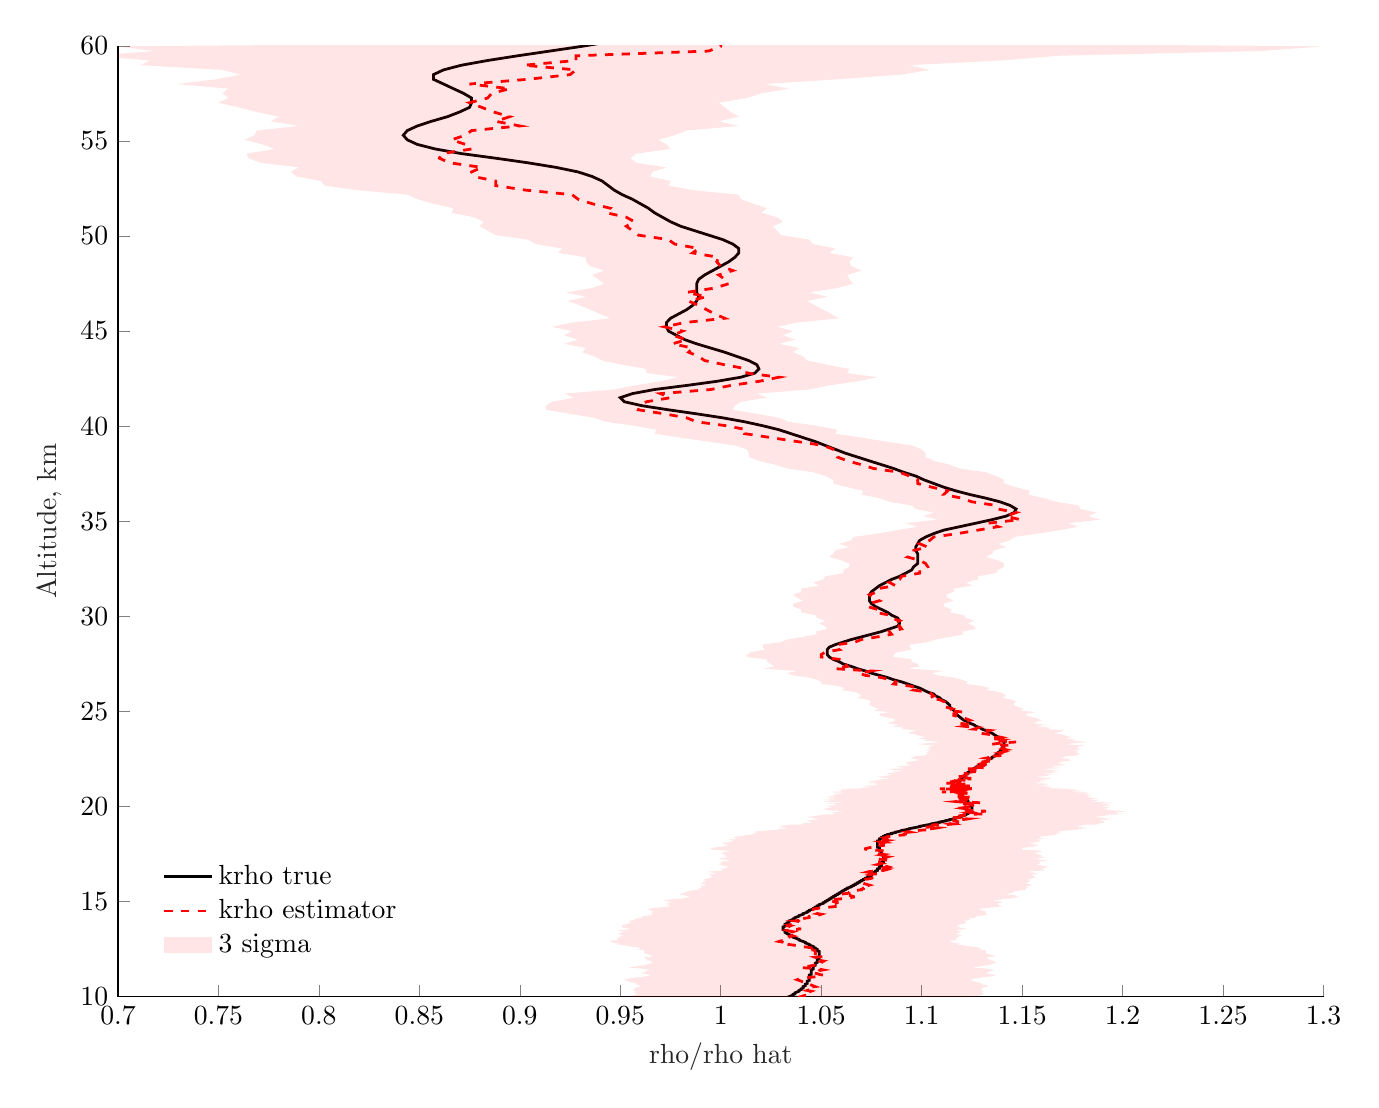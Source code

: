% This file was created by matlab2tikz.
%
%The latest updates can be retrieved from
%  http://www.mathworks.com/matlabcentral/fileexchange/22022-matlab2tikz-matlab2tikz
%where you can also make suggestions and rate matlab2tikz.
%
\begin{tikzpicture}

\begin{axis}[%
width=6.028in,
height=4.754in,
at={(1.011in,0.642in)},
scale only axis,
xmin=0.7,
xmax=1.3,
xlabel style={font=\color{white!15!black}},
xlabel={rho/rho hat},
ymin=10,
ymax=60,
ylabel style={font=\color{white!15!black}},
ylabel={Altitude, km},
axis background/.style={fill=white},
axis x line*=bottom,
axis y line*=left,
legend style={at={(0.03,0.03)}, anchor=south west, legend cell align=left, align=left, fill=none, draw=none}
]
\addplot [color=black, line width=1.0pt]
  table[row sep=crcr]{%
0.484	125\\
0.484	124.688\\
0.489	124.377\\
0.509	124.065\\
0.533	123.754\\
0.559	123.444\\
0.588	123.133\\
0.619	122.823\\
0.65	122.513\\
0.682	122.203\\
0.722	121.894\\
0.781	121.585\\
0.865	121.276\\
0.969	120.967\\
1.075	120.659\\
1.165	120.35\\
1.237	120.042\\
1.282	119.735\\
1.321	119.427\\
1.375	119.12\\
1.427	118.813\\
1.452	118.507\\
1.425	118.2\\
1.364	117.894\\
1.299	117.588\\
1.258	117.283\\
1.239	116.977\\
1.221	116.672\\
1.188	116.367\\
1.146	116.063\\
1.134	115.758\\
1.195	115.454\\
1.349	115.15\\
1.542	114.847\\
1.688	114.543\\
1.695	114.24\\
1.593	113.938\\
1.495	113.635\\
1.529	113.333\\
1.71	113.031\\
1.934	112.729\\
2.124	112.427\\
2.249	112.126\\
2.318	111.825\\
2.326	111.524\\
2.26	111.224\\
2.144	110.924\\
2.016	110.624\\
1.909	110.324\\
1.832	110.025\\
1.773	109.725\\
1.734	109.426\\
1.717	109.128\\
1.718	108.829\\
1.717	108.531\\
1.69	108.233\\
1.633	107.936\\
1.562	107.638\\
1.503	107.341\\
1.469	107.044\\
1.459	106.748\\
1.466	106.451\\
1.481	106.155\\
1.504	105.859\\
1.532	105.564\\
1.566	105.269\\
1.601	104.974\\
1.623	104.679\\
1.616	104.384\\
1.575	104.09\\
1.52	103.796\\
1.478	103.502\\
1.471	103.209\\
1.479	102.916\\
1.476	102.623\\
1.437	102.33\\
1.37	102.037\\
1.301	101.745\\
1.247	101.453\\
1.214	101.162\\
1.192	100.87\\
1.175	100.579\\
1.167	100.288\\
1.174	99.998\\
1.201	99.707\\
1.245	99.417\\
1.301	99.127\\
1.362	98.838\\
1.417	98.549\\
1.45	98.26\\
1.454	97.971\\
1.434	97.682\\
1.41	97.394\\
1.392	97.106\\
1.375	96.818\\
1.353	96.531\\
1.319	96.244\\
1.282	95.957\\
1.248	95.67\\
1.215	95.384\\
1.187	95.097\\
1.172	94.811\\
1.185	94.526\\
1.238	94.24\\
1.315	93.955\\
1.391	93.671\\
1.436	93.386\\
1.439	93.102\\
1.411	92.818\\
1.37	92.534\\
1.332	92.25\\
1.302	91.967\\
1.275	91.684\\
1.246	91.401\\
1.214	91.119\\
1.186	90.837\\
1.165	90.555\\
1.152	90.273\\
1.137	89.992\\
1.11	89.711\\
1.066	89.43\\
1.007	89.149\\
0.943	88.869\\
0.885	88.589\\
0.839	88.309\\
0.804	88.029\\
0.778	87.75\\
0.759	87.471\\
0.745	87.192\\
0.734	86.914\\
0.725	86.636\\
0.716	86.358\\
0.709	86.08\\
0.702	85.803\\
0.699	85.525\\
0.7	85.249\\
0.711	84.972\\
0.737	84.696\\
0.781	84.42\\
0.839	84.144\\
0.894	83.868\\
0.927	83.593\\
0.925	83.318\\
0.895	83.043\\
0.856	82.769\\
0.824	82.495\\
0.811	82.221\\
0.814	81.947\\
0.828	81.674\\
0.848	81.401\\
0.869	81.128\\
0.886	80.855\\
0.893	80.583\\
0.884	80.311\\
0.862	80.039\\
0.836	79.768\\
0.813	79.496\\
0.802	79.226\\
0.801	78.955\\
0.806	78.685\\
0.814	78.414\\
0.821	78.145\\
0.827	77.875\\
0.829	77.606\\
0.827	77.337\\
0.824	77.068\\
0.824	76.8\\
0.826	76.531\\
0.83	76.264\\
0.836	75.996\\
0.844	75.729\\
0.857	75.462\\
0.878	75.195\\
0.898	74.928\\
0.912	74.662\\
0.912	74.396\\
0.901	74.13\\
0.888	73.865\\
0.879	73.6\\
0.879	73.335\\
0.886	73.071\\
0.893	72.806\\
0.895	72.542\\
0.888	72.279\\
0.875	72.015\\
0.866	71.752\\
0.869	71.49\\
0.893	71.227\\
0.93	70.965\\
0.971	70.703\\
0.996	70.441\\
0.994	70.18\\
0.97	69.919\\
0.938	69.658\\
0.916	69.398\\
0.911	69.138\\
0.917	68.878\\
0.924	68.618\\
0.926	68.359\\
0.92	68.1\\
0.91	67.842\\
0.9	67.583\\
0.891	67.325\\
0.886	67.067\\
0.885	66.81\\
0.888	66.553\\
0.894	66.296\\
0.903	66.039\\
0.911	65.783\\
0.919	65.527\\
0.926	65.271\\
0.931	65.016\\
0.937	64.761\\
0.945	64.506\\
0.956	64.252\\
0.97	63.998\\
0.99	63.744\\
1.012	63.49\\
1.037	63.237\\
1.059	62.984\\
1.074	62.732\\
1.077	62.479\\
1.065	62.227\\
1.041	61.976\\
1.014	61.724\\
0.991	61.473\\
0.977	61.222\\
0.97	60.972\\
0.964	60.722\\
0.957	60.472\\
0.945	60.222\\
0.931	59.973\\
0.915	59.724\\
0.899	59.476\\
0.884	59.228\\
0.871	58.98\\
0.862	58.732\\
0.857	58.485\\
0.857	58.238\\
0.862	57.991\\
0.867	57.745\\
0.872	57.499\\
0.876	57.253\\
0.876	57.008\\
0.875	56.763\\
0.87	56.518\\
0.864	56.273\\
0.856	56.029\\
0.849	55.786\\
0.844	55.542\\
0.842	55.299\\
0.844	55.056\\
0.849	54.814\\
0.858	54.572\\
0.871	54.33\\
0.888	54.089\\
0.904	53.848\\
0.918	53.607\\
0.929	53.367\\
0.936	53.127\\
0.941	52.887\\
0.944	52.648\\
0.947	52.409\\
0.951	52.171\\
0.956	51.933\\
0.96	51.695\\
0.964	51.458\\
0.967	51.221\\
0.971	50.985\\
0.975	50.749\\
0.98	50.513\\
0.987	50.278\\
0.994	50.043\\
1.001	49.809\\
1.006	49.575\\
1.009	49.341\\
1.009	49.108\\
1.007	48.876\\
1.004	48.644\\
1	48.412\\
0.996	48.181\\
0.992	47.95\\
0.989	47.72\\
0.988	47.49\\
0.988	47.261\\
0.988	47.032\\
0.989	46.804\\
0.988	46.576\\
0.986	46.349\\
0.983	46.122\\
0.979	45.896\\
0.975	45.671\\
0.973	45.445\\
0.973	45.221\\
0.974	44.997\\
0.978	44.773\\
0.982	44.55\\
0.988	44.328\\
0.995	44.106\\
1.002	43.885\\
1.008	43.665\\
1.014	43.445\\
1.018	43.226\\
1.019	43.007\\
1.017	42.789\\
1.01	42.572\\
0.998	42.355\\
0.983	42.139\\
0.967	41.924\\
0.956	41.709\\
0.95	41.495\\
0.952	41.282\\
0.961	41.069\\
0.974	40.857\\
0.988	40.646\\
1.001	40.436\\
1.012	40.226\\
1.021	40.017\\
1.029	39.809\\
1.035	39.602\\
1.041	39.395\\
1.047	39.189\\
1.052	38.984\\
1.057	38.78\\
1.062	38.577\\
1.068	38.375\\
1.074	38.173\\
1.08	37.973\\
1.086	37.773\\
1.091	37.574\\
1.097	37.376\\
1.101	37.18\\
1.106	36.984\\
1.111	36.789\\
1.117	36.595\\
1.124	36.402\\
1.132	36.21\\
1.139	36.019\\
1.144	35.829\\
1.147	35.64\\
1.146	35.453\\
1.142	35.266\\
1.135	35.081\\
1.127	34.896\\
1.119	34.713\\
1.111	34.531\\
1.106	34.35\\
1.102	34.17\\
1.099	33.991\\
1.098	33.813\\
1.097	33.637\\
1.097	33.461\\
1.098	33.287\\
1.098	33.114\\
1.098	32.942\\
1.098	32.771\\
1.096	32.602\\
1.095	32.434\\
1.092	32.267\\
1.089	32.101\\
1.085	31.936\\
1.082	31.773\\
1.079	31.611\\
1.077	31.45\\
1.075	31.29\\
1.074	31.132\\
1.074	30.975\\
1.074	30.819\\
1.075	30.665\\
1.077	30.512\\
1.08	30.36\\
1.083	30.209\\
1.085	30.06\\
1.088	29.912\\
1.089	29.766\\
1.089	29.621\\
1.088	29.477\\
1.084	29.335\\
1.08	29.194\\
1.075	29.054\\
1.07	28.916\\
1.065	28.779\\
1.061	28.643\\
1.057	28.509\\
1.054	28.376\\
1.053	28.245\\
1.053	28.115\\
1.053	27.986\\
1.054	27.859\\
1.056	27.733\\
1.059	27.609\\
1.061	27.486\\
1.065	27.364\\
1.068	27.244\\
1.072	27.125\\
1.075	27.008\\
1.079	26.892\\
1.083	26.777\\
1.086	26.664\\
1.09	26.552\\
1.093	26.442\\
1.096	26.333\\
1.099	26.226\\
1.101	26.119\\
1.103	26.015\\
1.106	25.912\\
1.107	25.81\\
1.109	25.71\\
1.11	25.611\\
1.112	25.513\\
1.113	25.417\\
1.114	25.323\\
1.114	25.229\\
1.115	25.138\\
1.116	25.047\\
1.117	24.958\\
1.117	24.87\\
1.118	24.784\\
1.119	24.699\\
1.12	24.615\\
1.121	24.533\\
1.123	24.452\\
1.124	24.372\\
1.126	24.294\\
1.127	24.217\\
1.129	24.141\\
1.13	24.067\\
1.132	23.993\\
1.133	23.921\\
1.135	23.851\\
1.136	23.781\\
1.137	23.713\\
1.138	23.646\\
1.139	23.58\\
1.14	23.515\\
1.14	23.452\\
1.141	23.39\\
1.141	23.329\\
1.141	23.269\\
1.141	23.21\\
1.141	23.152\\
1.14	23.096\\
1.14	23.04\\
1.14	22.986\\
1.139	22.932\\
1.139	22.88\\
1.138	22.829\\
1.138	22.779\\
1.137	22.729\\
1.137	22.681\\
1.136	22.634\\
1.135	22.588\\
1.135	22.542\\
1.134	22.498\\
1.133	22.455\\
1.133	22.412\\
1.132	22.371\\
1.131	22.33\\
1.131	22.29\\
1.13	22.251\\
1.13	22.213\\
1.129	22.176\\
1.128	22.14\\
1.128	22.104\\
1.127	22.069\\
1.127	22.035\\
1.126	22.002\\
1.126	21.969\\
1.125	21.938\\
1.125	21.907\\
1.125	21.877\\
1.124	21.847\\
1.124	21.818\\
1.123	21.79\\
1.123	21.763\\
1.123	21.736\\
1.122	21.71\\
1.122	21.684\\
1.122	21.66\\
1.122	21.635\\
1.121	21.612\\
1.121	21.589\\
1.121	21.566\\
1.121	21.545\\
1.12	21.523\\
1.12	21.503\\
1.12	21.483\\
1.12	21.463\\
1.12	21.444\\
1.12	21.425\\
1.12	21.407\\
1.119	21.39\\
1.119	21.373\\
1.119	21.356\\
1.119	21.34\\
1.119	21.324\\
1.119	21.309\\
1.119	21.294\\
1.119	21.28\\
1.119	21.266\\
1.119	21.253\\
1.119	21.24\\
1.119	21.227\\
1.119	21.215\\
1.119	21.203\\
1.118	21.191\\
1.118	21.18\\
1.118	21.169\\
1.118	21.159\\
1.118	21.148\\
1.118	21.139\\
1.118	21.129\\
1.118	21.12\\
1.118	21.111\\
1.118	21.103\\
1.118	21.094\\
1.118	21.086\\
1.118	21.079\\
1.118	21.071\\
1.118	21.064\\
1.118	21.057\\
1.118	21.05\\
1.118	21.044\\
1.118	21.038\\
1.118	21.032\\
1.118	21.026\\
1.118	21.021\\
1.118	21.015\\
1.118	21.01\\
1.118	21.005\\
1.118	21.001\\
1.118	20.996\\
1.118	20.992\\
1.118	20.988\\
1.118	20.984\\
1.118	20.98\\
1.118	20.977\\
1.118	20.973\\
1.118	20.97\\
1.118	20.967\\
1.118	20.964\\
1.118	20.961\\
1.118	20.958\\
1.118	20.956\\
1.118	20.953\\
1.118	20.951\\
1.118	20.949\\
1.118	20.946\\
1.118	20.944\\
1.118	20.943\\
1.118	20.941\\
1.118	20.939\\
1.118	20.938\\
1.118	20.936\\
1.118	20.935\\
1.118	20.933\\
1.118	20.932\\
1.118	20.931\\
1.118	20.93\\
1.118	20.929\\
1.118	20.928\\
1.118	20.927\\
1.118	20.926\\
1.118	20.925\\
1.118	20.924\\
1.118	20.924\\
1.118	20.923\\
1.118	20.922\\
1.118	20.922\\
1.118	20.921\\
1.118	20.921\\
1.118	20.92\\
1.118	20.92\\
1.118	20.919\\
1.118	20.919\\
1.118	20.918\\
1.118	20.918\\
1.118	20.918\\
1.118	20.917\\
1.118	20.917\\
1.118	20.917\\
1.118	20.916\\
1.118	20.916\\
1.118	20.916\\
1.118	20.915\\
1.118	20.915\\
1.118	20.915\\
1.118	20.914\\
1.118	20.914\\
1.118	20.913\\
1.118	20.913\\
1.118	20.913\\
1.118	20.912\\
1.118	20.912\\
1.118	20.911\\
1.118	20.911\\
1.118	20.91\\
1.118	20.91\\
1.118	20.909\\
1.118	20.909\\
1.118	20.908\\
1.118	20.907\\
1.118	20.907\\
1.118	20.906\\
1.118	20.905\\
1.118	20.904\\
1.118	20.903\\
1.118	20.903\\
1.118	20.902\\
1.118	20.901\\
1.118	20.9\\
1.118	20.898\\
1.118	20.897\\
1.118	20.896\\
1.118	20.895\\
1.118	20.894\\
1.118	20.892\\
1.118	20.891\\
1.118	20.889\\
1.118	20.888\\
1.118	20.886\\
1.118	20.885\\
1.118	20.883\\
1.118	20.881\\
1.118	20.88\\
1.118	20.878\\
1.118	20.876\\
1.118	20.874\\
1.118	20.872\\
1.118	20.87\\
1.118	20.867\\
1.119	20.865\\
1.119	20.863\\
1.119	20.86\\
1.119	20.858\\
1.119	20.855\\
1.119	20.853\\
1.119	20.85\\
1.119	20.847\\
1.119	20.844\\
1.119	20.842\\
1.119	20.839\\
1.119	20.835\\
1.119	20.832\\
1.119	20.829\\
1.119	20.826\\
1.119	20.822\\
1.119	20.819\\
1.119	20.815\\
1.119	20.812\\
1.119	20.808\\
1.119	20.804\\
1.119	20.8\\
1.119	20.796\\
1.119	20.792\\
1.119	20.788\\
1.119	20.784\\
1.119	20.78\\
1.119	20.775\\
1.119	20.771\\
1.119	20.766\\
1.119	20.762\\
1.119	20.757\\
1.119	20.752\\
1.119	20.747\\
1.119	20.742\\
1.119	20.737\\
1.119	20.732\\
1.119	20.726\\
1.119	20.721\\
1.119	20.716\\
1.119	20.71\\
1.119	20.704\\
1.119	20.699\\
1.119	20.693\\
1.119	20.687\\
1.119	20.681\\
1.119	20.675\\
1.119	20.669\\
1.119	20.662\\
1.119	20.656\\
1.119	20.649\\
1.119	20.643\\
1.12	20.636\\
1.12	20.629\\
1.12	20.622\\
1.12	20.616\\
1.12	20.608\\
1.12	20.601\\
1.12	20.594\\
1.12	20.587\\
1.12	20.579\\
1.12	20.572\\
1.12	20.564\\
1.12	20.556\\
1.12	20.548\\
1.12	20.541\\
1.12	20.532\\
1.12	20.524\\
1.12	20.516\\
1.12	20.508\\
1.121	20.499\\
1.121	20.491\\
1.121	20.482\\
1.121	20.473\\
1.121	20.465\\
1.121	20.456\\
1.121	20.447\\
1.121	20.438\\
1.121	20.428\\
1.121	20.419\\
1.121	20.41\\
1.121	20.4\\
1.122	20.39\\
1.122	20.381\\
1.122	20.371\\
1.122	20.361\\
1.122	20.351\\
1.122	20.341\\
1.122	20.33\\
1.122	20.32\\
1.122	20.31\\
1.122	20.299\\
1.122	20.289\\
1.123	20.278\\
1.123	20.267\\
1.123	20.256\\
1.123	20.245\\
1.123	20.234\\
1.123	20.223\\
1.123	20.211\\
1.123	20.2\\
1.123	20.188\\
1.123	20.176\\
1.124	20.165\\
1.124	20.153\\
1.124	20.141\\
1.124	20.129\\
1.124	20.117\\
1.124	20.104\\
1.124	20.092\\
1.124	20.08\\
1.124	20.067\\
1.124	20.054\\
1.124	20.042\\
1.124	20.029\\
1.125	20.016\\
1.125	20.003\\
1.125	19.989\\
1.125	19.976\\
1.125	19.963\\
1.125	19.949\\
1.125	19.936\\
1.125	19.922\\
1.125	19.908\\
1.125	19.894\\
1.125	19.88\\
1.125	19.866\\
1.125	19.852\\
1.125	19.838\\
1.125	19.823\\
1.125	19.809\\
1.124	19.794\\
1.124	19.779\\
1.124	19.764\\
1.124	19.75\\
1.124	19.735\\
1.124	19.719\\
1.124	19.704\\
1.124	19.689\\
1.123	19.673\\
1.123	19.658\\
1.123	19.642\\
1.123	19.627\\
1.122	19.611\\
1.122	19.595\\
1.122	19.579\\
1.122	19.563\\
1.121	19.546\\
1.121	19.53\\
1.121	19.514\\
1.12	19.497\\
1.12	19.48\\
1.119	19.464\\
1.119	19.447\\
1.118	19.43\\
1.118	19.413\\
1.117	19.396\\
1.117	19.378\\
1.116	19.361\\
1.116	19.344\\
1.115	19.326\\
1.114	19.309\\
1.114	19.291\\
1.113	19.273\\
1.112	19.255\\
1.112	19.237\\
1.111	19.219\\
1.11	19.201\\
1.109	19.182\\
1.109	19.164\\
1.108	19.145\\
1.107	19.127\\
1.106	19.108\\
1.105	19.089\\
1.105	19.07\\
1.104	19.051\\
1.103	19.032\\
1.102	19.013\\
1.101	18.993\\
1.1	18.974\\
1.099	18.954\\
1.099	18.935\\
1.098	18.915\\
1.097	18.895\\
1.096	18.875\\
1.095	18.855\\
1.094	18.835\\
1.094	18.815\\
1.093	18.795\\
1.092	18.774\\
1.091	18.754\\
1.09	18.733\\
1.09	18.712\\
1.089	18.692\\
1.088	18.671\\
1.087	18.65\\
1.087	18.629\\
1.086	18.607\\
1.085	18.586\\
1.085	18.565\\
1.084	18.543\\
1.083	18.522\\
1.083	18.5\\
1.082	18.478\\
1.082	18.456\\
1.081	18.434\\
1.081	18.412\\
1.081	18.39\\
1.08	18.368\\
1.08	18.345\\
1.08	18.323\\
1.079	18.3\\
1.079	18.278\\
1.079	18.255\\
1.079	18.232\\
1.079	18.209\\
1.078	18.186\\
1.078	18.163\\
1.078	18.14\\
1.078	18.116\\
1.078	18.093\\
1.078	18.07\\
1.078	18.046\\
1.078	18.022\\
1.078	17.998\\
1.078	17.975\\
1.078	17.951\\
1.078	17.926\\
1.078	17.902\\
1.078	17.878\\
1.078	17.854\\
1.079	17.829\\
1.079	17.805\\
1.079	17.78\\
1.079	17.755\\
1.079	17.73\\
1.079	17.705\\
1.079	17.68\\
1.079	17.655\\
1.08	17.63\\
1.08	17.605\\
1.08	17.579\\
1.08	17.554\\
1.08	17.528\\
1.08	17.503\\
1.08	17.477\\
1.08	17.451\\
1.081	17.425\\
1.081	17.399\\
1.081	17.373\\
1.081	17.347\\
1.081	17.32\\
1.081	17.294\\
1.081	17.268\\
1.081	17.241\\
1.081	17.214\\
1.081	17.188\\
1.081	17.161\\
1.081	17.134\\
1.081	17.107\\
1.081	17.08\\
1.08	17.052\\
1.08	17.025\\
1.08	16.998\\
1.08	16.97\\
1.08	16.943\\
1.08	16.915\\
1.08	16.887\\
1.08	16.86\\
1.079	16.832\\
1.079	16.804\\
1.079	16.776\\
1.079	16.747\\
1.078	16.719\\
1.078	16.691\\
1.078	16.662\\
1.078	16.634\\
1.077	16.605\\
1.077	16.576\\
1.077	16.548\\
1.076	16.519\\
1.076	16.49\\
1.076	16.461\\
1.075	16.432\\
1.075	16.402\\
1.075	16.373\\
1.074	16.344\\
1.074	16.314\\
1.073	16.285\\
1.073	16.255\\
1.072	16.225\\
1.072	16.196\\
1.071	16.166\\
1.071	16.136\\
1.07	16.106\\
1.07	16.076\\
1.069	16.045\\
1.069	16.015\\
1.068	15.985\\
1.068	15.954\\
1.067	15.924\\
1.067	15.893\\
1.066	15.862\\
1.066	15.832\\
1.065	15.801\\
1.065	15.77\\
1.064	15.739\\
1.063	15.708\\
1.063	15.676\\
1.062	15.645\\
1.062	15.614\\
1.061	15.582\\
1.061	15.551\\
1.06	15.519\\
1.06	15.487\\
1.059	15.456\\
1.059	15.424\\
1.058	15.392\\
1.058	15.36\\
1.057	15.328\\
1.057	15.296\\
1.056	15.263\\
1.056	15.231\\
1.055	15.199\\
1.055	15.166\\
1.054	15.134\\
1.054	15.101\\
1.053	15.068\\
1.053	15.036\\
1.052	15.003\\
1.052	14.97\\
1.051	14.937\\
1.051	14.904\\
1.05	14.871\\
1.049	14.837\\
1.049	14.804\\
1.048	14.771\\
1.048	14.737\\
1.047	14.704\\
1.047	14.67\\
1.046	14.636\\
1.046	14.603\\
1.045	14.569\\
1.044	14.535\\
1.044	14.501\\
1.043	14.467\\
1.043	14.433\\
1.042	14.398\\
1.041	14.364\\
1.041	14.33\\
1.04	14.295\\
1.039	14.261\\
1.039	14.226\\
1.038	14.192\\
1.037	14.157\\
1.037	14.122\\
1.036	14.087\\
1.036	14.052\\
1.035	14.017\\
1.034	13.982\\
1.034	13.947\\
1.034	13.912\\
1.033	13.877\\
1.033	13.841\\
1.032	13.806\\
1.032	13.77\\
1.032	13.735\\
1.032	13.699\\
1.031	13.664\\
1.031	13.628\\
1.031	13.592\\
1.031	13.556\\
1.031	13.52\\
1.032	13.484\\
1.032	13.448\\
1.032	13.412\\
1.032	13.375\\
1.033	13.339\\
1.033	13.303\\
1.034	13.266\\
1.035	13.23\\
1.035	13.193\\
1.036	13.157\\
1.036	13.12\\
1.037	13.083\\
1.038	13.046\\
1.039	13.009\\
1.039	12.972\\
1.04	12.935\\
1.041	12.898\\
1.042	12.861\\
1.042	12.824\\
1.043	12.787\\
1.044	12.749\\
1.044	12.712\\
1.045	12.674\\
1.046	12.637\\
1.046	12.599\\
1.047	12.562\\
1.047	12.524\\
1.048	12.486\\
1.048	12.448\\
1.048	12.41\\
1.049	12.373\\
1.049	12.335\\
1.049	12.296\\
1.049	12.258\\
1.049	12.22\\
1.049	12.182\\
1.049	12.144\\
1.049	12.105\\
1.049	12.067\\
1.049	12.028\\
1.049	11.99\\
1.048	11.951\\
1.048	11.913\\
1.048	11.874\\
1.048	11.835\\
1.048	11.796\\
1.047	11.758\\
1.047	11.719\\
1.047	11.68\\
1.047	11.641\\
1.046	11.602\\
1.046	11.562\\
1.046	11.523\\
1.046	11.484\\
1.046	11.445\\
1.045	11.405\\
1.045	11.366\\
1.045	11.327\\
1.045	11.287\\
1.045	11.248\\
1.045	11.208\\
1.045	11.168\\
1.044	11.129\\
1.044	11.089\\
1.044	11.049\\
1.044	11.009\\
1.044	10.969\\
1.044	10.929\\
1.044	10.889\\
1.044	10.849\\
1.043	10.809\\
1.043	10.769\\
1.043	10.729\\
1.043	10.689\\
1.042	10.648\\
1.042	10.608\\
1.042	10.568\\
1.041	10.527\\
1.041	10.487\\
1.041	10.446\\
1.04	10.406\\
1.04	10.365\\
1.039	10.324\\
1.039	10.284\\
1.038	10.243\\
1.037	10.202\\
1.037	10.161\\
1.036	10.12\\
1.036	10.079\\
1.035	10.039\\
1.034	9.998\\
1.038	9.956\\
1.038	9.956\\
};
\addlegendentry{krho true}

\addplot [color=red, dashed, line width=1.0pt]
  table[row sep=crcr]{%
1	125\\
1	124.688\\
1	124.377\\
1	124.065\\
1	123.754\\
1	123.444\\
1	123.133\\
1	122.823\\
1	122.513\\
1	122.203\\
1	121.894\\
1	121.585\\
1	121.276\\
1	120.967\\
1	120.659\\
1	120.35\\
1	120.042\\
1	119.735\\
1	119.427\\
1	119.12\\
1	118.813\\
1	118.507\\
1	118.2\\
1	117.894\\
1	117.588\\
1	117.283\\
1	116.977\\
1	116.672\\
1	116.367\\
1	116.063\\
1	115.758\\
1	115.454\\
1	115.15\\
1	114.847\\
1	114.543\\
1	114.24\\
1	113.938\\
1	113.635\\
1	113.333\\
1	113.031\\
1	112.729\\
1	112.427\\
1	112.126\\
1	111.825\\
1	111.524\\
1	111.224\\
1	110.924\\
1	110.624\\
1	110.324\\
1	110.025\\
1	109.725\\
1	109.426\\
1	109.128\\
1	108.829\\
1	108.531\\
1	108.233\\
1	107.936\\
1	107.638\\
1	107.341\\
1	107.044\\
1	106.748\\
1	106.451\\
1	106.155\\
1	105.859\\
1	105.564\\
1	105.269\\
1	104.974\\
1	104.679\\
1	104.384\\
1	104.09\\
1	103.796\\
1	103.502\\
1	103.209\\
1	102.916\\
1	102.623\\
1	102.33\\
1	102.037\\
1	101.745\\
1	101.453\\
1	101.162\\
1	100.87\\
1	100.579\\
1	100.288\\
1	99.998\\
1	99.707\\
1	99.417\\
1	99.127\\
1	98.838\\
1	98.549\\
1	98.26\\
1	97.971\\
1	97.682\\
1	97.394\\
1	97.106\\
1	96.818\\
1	96.531\\
1	96.244\\
1	95.957\\
1	95.67\\
1	95.384\\
1	95.097\\
1	94.811\\
1	94.526\\
1	94.24\\
1	93.955\\
1	93.671\\
1	93.386\\
1	93.102\\
1	92.818\\
1	92.534\\
1	92.25\\
1	91.967\\
1	91.684\\
1	91.401\\
1	91.119\\
1	90.837\\
1	90.555\\
1	90.273\\
1	89.992\\
1	89.711\\
1	89.43\\
1	89.149\\
1	88.869\\
1	88.589\\
1	88.309\\
1	88.029\\
1	87.75\\
1	87.471\\
1	87.192\\
1	86.914\\
1	86.636\\
1	86.358\\
1	86.08\\
1	85.803\\
1	85.525\\
1	85.249\\
1	84.972\\
1	84.696\\
1	84.42\\
1	84.144\\
1	83.868\\
1	83.593\\
1	83.318\\
1	83.043\\
1	82.769\\
1	82.495\\
1	82.221\\
1	81.947\\
1	81.674\\
1	81.401\\
1	81.128\\
1	80.855\\
1	80.583\\
1	80.311\\
1	80.039\\
1	79.768\\
1	79.496\\
1	79.226\\
1	78.955\\
1	78.685\\
1	78.414\\
1	78.145\\
1	77.875\\
1	77.606\\
1	77.337\\
1	77.068\\
1	76.8\\
1	76.531\\
1	76.264\\
1	75.996\\
1	75.729\\
1	75.462\\
1	75.195\\
1	74.928\\
1	74.662\\
1	74.396\\
1	74.13\\
1	73.865\\
1	73.6\\
1	73.335\\
1	73.071\\
1	72.806\\
1	72.542\\
1	72.279\\
1	72.015\\
1	71.752\\
1	71.49\\
1	71.227\\
1	70.965\\
1	70.703\\
1	70.441\\
1	70.18\\
1	69.919\\
1	69.658\\
1	69.398\\
1	69.138\\
1	68.878\\
1	68.618\\
1	68.359\\
1	68.1\\
1	67.842\\
1	67.583\\
1	67.325\\
1	67.067\\
1	66.81\\
1	66.553\\
1	66.296\\
1	66.039\\
1	65.783\\
1	65.527\\
1	65.271\\
1	65.016\\
1	64.761\\
1	64.506\\
1	64.252\\
1	63.998\\
1	63.744\\
1	63.49\\
1	63.237\\
1	62.984\\
1	62.732\\
1	62.479\\
1	62.227\\
1	61.976\\
1	61.724\\
1	61.473\\
1	61.222\\
1	60.972\\
1	60.722\\
1	60.472\\
1	60.222\\
1	59.973\\
0.994	59.724\\
0.928	59.476\\
0.928	59.228\\
0.902	58.98\\
0.928	58.732\\
0.925	58.485\\
0.904	58.238\\
0.875	57.991\\
0.895	57.745\\
0.886	57.499\\
0.884	57.253\\
0.875	57.008\\
0.881	56.763\\
0.887	56.518\\
0.895	56.273\\
0.888	56.029\\
0.9	55.786\\
0.876	55.542\\
0.873	55.299\\
0.866	55.056\\
0.873	54.814\\
0.876	54.572\\
0.861	54.33\\
0.86	54.089\\
0.865	53.848\\
0.881	53.607\\
0.876	53.367\\
0.877	53.127\\
0.888	52.887\\
0.888	52.648\\
0.903	52.409\\
0.926	52.171\\
0.929	51.933\\
0.936	51.695\\
0.945	51.458\\
0.943	51.221\\
0.953	50.985\\
0.957	50.749\\
0.953	50.513\\
0.956	50.278\\
0.959	50.043\\
0.974	49.809\\
0.977	49.575\\
0.989	49.341\\
0.986	49.108\\
0.999	48.876\\
0.998	48.644\\
1	48.412\\
1.006	48.181\\
0.999	47.95\\
1.002	47.72\\
1.004	47.49\\
0.997	47.261\\
0.983	47.032\\
0.993	46.804\\
0.984	46.576\\
0.989	46.349\\
0.993	46.122\\
0.997	45.896\\
1.002	45.671\\
0.982	45.445\\
0.972	45.221\\
0.981	44.997\\
0.976	44.773\\
0.983	44.55\\
0.976	44.328\\
0.986	44.106\\
0.984	43.885\\
0.989	43.665\\
0.992	43.445\\
1.002	43.226\\
1.013	43.007\\
1.013	42.789\\
1.029	42.572\\
1.019	42.355\\
1.005	42.139\\
0.995	41.924\\
0.97	41.709\\
0.975	41.495\\
0.963	41.282\\
0.96	41.069\\
0.959	40.857\\
0.972	40.646\\
0.983	40.436\\
0.988	40.226\\
1.003	40.017\\
1.013	39.809\\
1.012	39.602\\
1.025	39.395\\
1.038	39.189\\
1.051	38.984\\
1.056	38.78\\
1.058	38.577\\
1.058	38.375\\
1.063	38.173\\
1.07	37.973\\
1.076	37.773\\
1.089	37.574\\
1.094	37.376\\
1.098	37.18\\
1.098	36.984\\
1.105	36.789\\
1.113	36.595\\
1.111	36.402\\
1.12	36.21\\
1.125	36.019\\
1.137	35.829\\
1.138	35.64\\
1.147	35.453\\
1.142	35.266\\
1.149	35.081\\
1.133	34.896\\
1.138	34.713\\
1.128	34.531\\
1.118	34.35\\
1.106	34.17\\
1.104	33.991\\
1.099	33.813\\
1.103	33.637\\
1.096	33.461\\
1.096	33.287\\
1.093	33.114\\
1.099	32.942\\
1.102	32.771\\
1.103	32.602\\
1.099	32.434\\
1.099	32.267\\
1.09	32.101\\
1.089	31.936\\
1.084	31.773\\
1.087	31.611\\
1.078	31.45\\
1.078	31.29\\
1.074	31.132\\
1.076	30.975\\
1.079	30.819\\
1.074	30.665\\
1.073	30.512\\
1.078	30.36\\
1.077	30.209\\
1.084	30.06\\
1.085	29.912\\
1.089	29.766\\
1.086	29.621\\
1.089	29.477\\
1.09	29.335\\
1.084	29.194\\
1.085	29.054\\
1.078	28.916\\
1.07	28.779\\
1.067	28.643\\
1.058	28.509\\
1.057	28.376\\
1.059	28.245\\
1.052	28.115\\
1.05	27.986\\
1.05	27.859\\
1.059	27.733\\
1.059	27.609\\
1.062	27.486\\
1.063	27.364\\
1.057	27.244\\
1.075	27.125\\
1.069	27.008\\
1.072	26.892\\
1.08	26.777\\
1.084	26.664\\
1.087	26.552\\
1.086	26.442\\
1.094	26.333\\
1.098	26.226\\
1.096	26.119\\
1.103	26.015\\
1.105	25.912\\
1.106	25.81\\
1.104	25.71\\
1.109	25.611\\
1.111	25.513\\
1.11	25.417\\
1.11	25.323\\
1.112	25.229\\
1.115	25.138\\
1.113	25.047\\
1.121	24.958\\
1.116	24.87\\
1.116	24.784\\
1.119	24.699\\
1.122	24.615\\
1.124	24.533\\
1.121	24.452\\
1.119	24.372\\
1.125	24.294\\
1.121	24.217\\
1.128	24.141\\
1.126	24.067\\
1.134	23.993\\
1.132	23.921\\
1.129	23.851\\
1.134	23.781\\
1.136	23.713\\
1.139	23.646\\
1.134	23.58\\
1.14	23.515\\
1.137	23.452\\
1.147	23.39\\
1.139	23.329\\
1.135	23.269\\
1.144	23.21\\
1.141	23.152\\
1.141	23.096\\
1.14	23.04\\
1.142	22.986\\
1.139	22.932\\
1.141	22.88\\
1.139	22.829\\
1.142	22.779\\
1.14	22.729\\
1.14	22.681\\
1.133	22.634\\
1.134	22.588\\
1.132	22.542\\
1.135	22.498\\
1.136	22.455\\
1.136	22.412\\
1.133	22.371\\
1.129	22.33\\
1.132	22.29\\
1.13	22.251\\
1.131	22.213\\
1.134	22.176\\
1.129	22.14\\
1.128	22.104\\
1.125	22.069\\
1.131	22.035\\
1.13	22.002\\
1.121	21.969\\
1.124	21.938\\
1.126	21.907\\
1.129	21.877\\
1.129	21.847\\
1.124	21.818\\
1.126	21.79\\
1.125	21.763\\
1.121	21.736\\
1.123	21.71\\
1.125	21.684\\
1.124	21.66\\
1.123	21.635\\
1.122	21.612\\
1.121	21.589\\
1.118	21.566\\
1.118	21.545\\
1.12	21.523\\
1.121	21.503\\
1.124	21.483\\
1.124	21.463\\
1.124	21.444\\
1.12	21.425\\
1.118	21.407\\
1.121	21.39\\
1.121	21.373\\
1.116	21.356\\
1.12	21.34\\
1.115	21.324\\
1.118	21.309\\
1.114	21.294\\
1.121	21.28\\
1.116	21.266\\
1.116	21.253\\
1.114	21.24\\
1.112	21.227\\
1.118	21.215\\
1.119	21.203\\
1.12	21.191\\
1.121	21.18\\
1.121	21.169\\
1.12	21.159\\
1.12	21.148\\
1.119	21.139\\
1.118	21.129\\
1.118	21.12\\
1.114	21.111\\
1.114	21.103\\
1.117	21.094\\
1.121	21.086\\
1.124	21.079\\
1.118	21.071\\
1.121	21.064\\
1.12	21.057\\
1.117	21.05\\
1.117	21.044\\
1.114	21.038\\
1.115	21.032\\
1.115	21.026\\
1.119	21.021\\
1.118	21.015\\
1.118	21.01\\
1.119	21.005\\
1.117	21.001\\
1.115	20.996\\
1.12	20.992\\
1.119	20.988\\
1.119	20.984\\
1.12	20.98\\
1.125	20.977\\
1.121	20.973\\
1.117	20.97\\
1.118	20.967\\
1.122	20.964\\
1.115	20.961\\
1.116	20.958\\
1.117	20.956\\
1.116	20.953\\
1.115	20.951\\
1.116	20.949\\
1.115	20.946\\
1.117	20.944\\
1.118	20.943\\
1.122	20.941\\
1.125	20.939\\
1.124	20.938\\
1.119	20.936\\
1.114	20.935\\
1.109	20.933\\
1.115	20.932\\
1.119	20.931\\
1.118	20.93\\
1.124	20.929\\
1.124	20.928\\
1.12	20.927\\
1.119	20.926\\
1.116	20.925\\
1.115	20.924\\
1.119	20.924\\
1.123	20.923\\
1.124	20.922\\
1.125	20.922\\
1.123	20.921\\
1.117	20.921\\
1.116	20.92\\
1.112	20.92\\
1.118	20.919\\
1.117	20.919\\
1.12	20.918\\
1.117	20.918\\
1.118	20.918\\
1.116	20.917\\
1.116	20.917\\
1.115	20.917\\
1.116	20.916\\
1.123	20.916\\
1.122	20.916\\
1.122	20.915\\
1.119	20.915\\
1.119	20.915\\
1.118	20.914\\
1.117	20.914\\
1.119	20.913\\
1.116	20.913\\
1.118	20.913\\
1.12	20.912\\
1.119	20.912\\
1.119	20.911\\
1.117	20.911\\
1.117	20.91\\
1.116	20.91\\
1.119	20.909\\
1.116	20.909\\
1.118	20.908\\
1.116	20.907\\
1.117	20.907\\
1.116	20.906\\
1.12	20.905\\
1.124	20.904\\
1.121	20.903\\
1.12	20.903\\
1.121	20.902\\
1.119	20.901\\
1.118	20.9\\
1.119	20.898\\
1.121	20.897\\
1.117	20.896\\
1.114	20.895\\
1.116	20.894\\
1.118	20.892\\
1.114	20.891\\
1.117	20.889\\
1.118	20.888\\
1.118	20.886\\
1.119	20.885\\
1.116	20.883\\
1.116	20.881\\
1.116	20.88\\
1.116	20.878\\
1.12	20.876\\
1.121	20.874\\
1.121	20.872\\
1.117	20.87\\
1.114	20.867\\
1.115	20.865\\
1.116	20.863\\
1.12	20.86\\
1.122	20.858\\
1.123	20.855\\
1.119	20.853\\
1.117	20.85\\
1.116	20.847\\
1.117	20.844\\
1.118	20.842\\
1.117	20.839\\
1.117	20.835\\
1.12	20.832\\
1.12	20.829\\
1.119	20.826\\
1.123	20.822\\
1.119	20.819\\
1.118	20.815\\
1.119	20.812\\
1.119	20.808\\
1.121	20.804\\
1.12	20.8\\
1.118	20.796\\
1.12	20.792\\
1.121	20.788\\
1.118	20.784\\
1.116	20.78\\
1.114	20.775\\
1.115	20.771\\
1.116	20.766\\
1.115	20.762\\
1.11	20.757\\
1.114	20.752\\
1.117	20.747\\
1.119	20.742\\
1.122	20.737\\
1.123	20.732\\
1.122	20.726\\
1.122	20.721\\
1.122	20.716\\
1.119	20.71\\
1.116	20.704\\
1.116	20.699\\
1.121	20.693\\
1.122	20.687\\
1.123	20.681\\
1.124	20.675\\
1.122	20.669\\
1.121	20.662\\
1.118	20.656\\
1.119	20.649\\
1.12	20.643\\
1.118	20.636\\
1.121	20.629\\
1.119	20.622\\
1.12	20.616\\
1.122	20.608\\
1.121	20.601\\
1.118	20.594\\
1.12	20.587\\
1.119	20.579\\
1.121	20.572\\
1.12	20.564\\
1.118	20.556\\
1.12	20.548\\
1.12	20.541\\
1.117	20.532\\
1.119	20.524\\
1.118	20.516\\
1.121	20.508\\
1.122	20.499\\
1.124	20.491\\
1.12	20.482\\
1.119	20.473\\
1.117	20.465\\
1.118	20.456\\
1.118	20.447\\
1.122	20.438\\
1.125	20.428\\
1.122	20.419\\
1.119	20.41\\
1.119	20.4\\
1.123	20.39\\
1.121	20.381\\
1.121	20.371\\
1.117	20.361\\
1.117	20.351\\
1.119	20.341\\
1.122	20.33\\
1.122	20.32\\
1.121	20.31\\
1.12	20.299\\
1.12	20.289\\
1.12	20.278\\
1.118	20.267\\
1.117	20.256\\
1.118	20.245\\
1.12	20.234\\
1.123	20.223\\
1.126	20.211\\
1.128	20.2\\
1.129	20.188\\
1.126	20.176\\
1.124	20.165\\
1.122	20.153\\
1.12	20.141\\
1.123	20.129\\
1.125	20.117\\
1.125	20.104\\
1.125	20.092\\
1.125	20.08\\
1.126	20.067\\
1.124	20.054\\
1.123	20.042\\
1.123	20.029\\
1.121	20.016\\
1.121	20.003\\
1.122	19.989\\
1.124	19.976\\
1.123	19.963\\
1.124	19.949\\
1.125	19.936\\
1.124	19.922\\
1.122	19.908\\
1.121	19.894\\
1.122	19.88\\
1.122	19.866\\
1.122	19.852\\
1.124	19.838\\
1.121	19.823\\
1.123	19.809\\
1.124	19.794\\
1.127	19.779\\
1.13	19.764\\
1.132	19.75\\
1.13	19.735\\
1.13	19.719\\
1.128	19.704\\
1.127	19.689\\
1.125	19.673\\
1.126	19.658\\
1.127	19.642\\
1.127	19.627\\
1.131	19.611\\
1.127	19.595\\
1.126	19.579\\
1.121	19.563\\
1.121	19.546\\
1.121	19.53\\
1.119	19.514\\
1.119	19.497\\
1.118	19.48\\
1.116	19.464\\
1.115	19.447\\
1.115	19.43\\
1.117	19.413\\
1.12	19.396\\
1.119	19.378\\
1.119	19.361\\
1.123	19.344\\
1.122	19.326\\
1.12	19.309\\
1.118	19.291\\
1.116	19.273\\
1.116	19.255\\
1.116	19.237\\
1.117	19.219\\
1.118	19.201\\
1.118	19.182\\
1.118	19.164\\
1.118	19.145\\
1.114	19.127\\
1.115	19.108\\
1.114	19.089\\
1.115	19.07\\
1.113	19.051\\
1.106	19.032\\
1.106	19.013\\
1.105	18.993\\
1.103	18.974\\
1.104	18.954\\
1.105	18.935\\
1.102	18.915\\
1.106	18.895\\
1.108	18.875\\
1.107	18.855\\
1.105	18.835\\
1.103	18.815\\
1.103	18.795\\
1.104	18.774\\
1.1	18.754\\
1.098	18.733\\
1.094	18.712\\
1.094	18.692\\
1.093	18.671\\
1.094	18.65\\
1.092	18.629\\
1.094	18.607\\
1.092	18.586\\
1.092	18.565\\
1.092	18.543\\
1.091	18.522\\
1.091	18.5\\
1.088	18.478\\
1.087	18.456\\
1.085	18.434\\
1.083	18.412\\
1.083	18.39\\
1.082	18.368\\
1.083	18.345\\
1.084	18.323\\
1.085	18.3\\
1.083	18.278\\
1.081	18.255\\
1.081	18.232\\
1.083	18.209\\
1.082	18.186\\
1.083	18.163\\
1.08	18.14\\
1.081	18.116\\
1.077	18.093\\
1.078	18.07\\
1.078	18.046\\
1.079	18.022\\
1.079	17.998\\
1.081	17.975\\
1.081	17.951\\
1.079	17.926\\
1.079	17.902\\
1.077	17.878\\
1.075	17.854\\
1.074	17.829\\
1.073	17.805\\
1.072	17.78\\
1.072	17.755\\
1.073	17.73\\
1.076	17.705\\
1.08	17.68\\
1.081	17.655\\
1.082	17.63\\
1.081	17.605\\
1.079	17.579\\
1.079	17.554\\
1.079	17.528\\
1.079	17.503\\
1.081	17.477\\
1.08	17.451\\
1.082	17.425\\
1.08	17.399\\
1.081	17.373\\
1.083	17.347\\
1.082	17.32\\
1.08	17.294\\
1.079	17.268\\
1.078	17.241\\
1.08	17.214\\
1.082	17.188\\
1.083	17.161\\
1.083	17.134\\
1.08	17.107\\
1.079	17.08\\
1.079	17.052\\
1.079	17.025\\
1.08	16.998\\
1.079	16.97\\
1.078	16.943\\
1.08	16.915\\
1.08	16.887\\
1.082	16.86\\
1.083	16.832\\
1.082	16.804\\
1.083	16.776\\
1.081	16.747\\
1.079	16.719\\
1.08	16.691\\
1.082	16.662\\
1.081	16.634\\
1.078	16.605\\
1.074	16.576\\
1.073	16.548\\
1.076	16.519\\
1.077	16.49\\
1.078	16.461\\
1.075	16.432\\
1.074	16.402\\
1.075	16.373\\
1.076	16.344\\
1.076	16.314\\
1.075	16.285\\
1.076	16.255\\
1.075	16.225\\
1.074	16.196\\
1.072	16.166\\
1.072	16.136\\
1.073	16.106\\
1.073	16.076\\
1.073	16.045\\
1.072	16.015\\
1.072	15.985\\
1.071	15.954\\
1.072	15.924\\
1.073	15.893\\
1.074	15.862\\
1.073	15.832\\
1.071	15.801\\
1.071	15.77\\
1.072	15.739\\
1.071	15.708\\
1.071	15.676\\
1.07	15.645\\
1.07	15.614\\
1.067	15.582\\
1.065	15.551\\
1.065	15.519\\
1.064	15.487\\
1.064	15.456\\
1.063	15.424\\
1.06	15.392\\
1.062	15.36\\
1.064	15.328\\
1.065	15.296\\
1.066	15.263\\
1.066	15.231\\
1.064	15.199\\
1.063	15.166\\
1.059	15.134\\
1.056	15.101\\
1.054	15.068\\
1.054	15.036\\
1.056	15.003\\
1.058	14.97\\
1.058	14.937\\
1.056	14.904\\
1.056	14.871\\
1.056	14.837\\
1.055	14.804\\
1.057	14.771\\
1.057	14.737\\
1.054	14.704\\
1.05	14.67\\
1.048	14.636\\
1.046	14.603\\
1.046	14.569\\
1.048	14.535\\
1.049	14.501\\
1.049	14.467\\
1.049	14.433\\
1.049	14.398\\
1.048	14.364\\
1.05	14.33\\
1.049	14.295\\
1.047	14.261\\
1.044	14.226\\
1.044	14.192\\
1.044	14.157\\
1.042	14.122\\
1.04	14.087\\
1.041	14.052\\
1.04	14.017\\
1.037	13.982\\
1.039	13.947\\
1.039	13.912\\
1.038	13.877\\
1.037	13.841\\
1.036	13.806\\
1.034	13.77\\
1.035	13.735\\
1.034	13.699\\
1.035	13.664\\
1.035	13.628\\
1.037	13.592\\
1.04	13.556\\
1.035	13.52\\
1.033	13.484\\
1.034	13.448\\
1.036	13.412\\
1.035	13.375\\
1.034	13.339\\
1.033	13.303\\
1.034	13.266\\
1.035	13.23\\
1.036	13.193\\
1.034	13.157\\
1.034	13.12\\
1.033	13.083\\
1.033	13.046\\
1.033	13.009\\
1.033	12.972\\
1.03	12.935\\
1.029	12.898\\
1.031	12.861\\
1.032	12.824\\
1.034	12.787\\
1.033	12.749\\
1.036	12.712\\
1.038	12.674\\
1.04	12.637\\
1.043	12.599\\
1.045	12.562\\
1.045	12.524\\
1.043	12.486\\
1.046	12.448\\
1.047	12.41\\
1.047	12.373\\
1.047	12.335\\
1.047	12.296\\
1.047	12.258\\
1.049	12.22\\
1.05	12.182\\
1.051	12.144\\
1.051	12.105\\
1.047	12.067\\
1.048	12.028\\
1.047	11.99\\
1.049	11.951\\
1.049	11.913\\
1.051	11.874\\
1.05	11.835\\
1.051	11.796\\
1.051	11.758\\
1.049	11.719\\
1.048	11.68\\
1.046	11.641\\
1.044	11.602\\
1.041	11.562\\
1.04	11.523\\
1.046	11.484\\
1.049	11.445\\
1.051	11.405\\
1.049	11.366\\
1.049	11.327\\
1.048	11.287\\
1.046	11.248\\
1.048	11.208\\
1.049	11.168\\
1.051	11.129\\
1.05	11.089\\
1.048	11.049\\
1.044	11.009\\
1.042	10.969\\
1.039	10.929\\
1.038	10.889\\
1.039	10.849\\
1.04	10.809\\
1.041	10.769\\
1.043	10.729\\
1.044	10.689\\
1.044	10.648\\
1.045	10.608\\
1.046	10.568\\
1.047	10.527\\
1.044	10.487\\
1.044	10.446\\
1.043	10.406\\
1.044	10.365\\
1.043	10.324\\
1.045	10.284\\
1.044	10.243\\
1.044	10.202\\
1.045	10.161\\
1.044	10.12\\
1.043	10.079\\
1.041	10.039\\
1.04	9.998\\
1.038	9.956\\
1.036	9.956\\
};
\addlegendentry{krho estimator}


\addplot[area legend, draw=black, fill=red, draw opacity=0, fill opacity=0.1]
table[row sep=crcr] {%
x	y\\
0.7	125\\
1	124.688\\
1	124.377\\
1	124.065\\
1	123.754\\
1	123.444\\
1	123.133\\
1	122.823\\
1	122.513\\
1	122.203\\
1	121.894\\
1	121.585\\
1	121.276\\
1	120.967\\
1	120.659\\
1	120.35\\
1	120.042\\
1	119.735\\
1	119.427\\
1	119.12\\
1	118.813\\
1	118.507\\
1	118.2\\
1	117.894\\
1	117.588\\
1	117.283\\
1	116.977\\
1	116.672\\
1	116.367\\
1	116.063\\
1	115.758\\
1	115.454\\
1	115.15\\
1	114.847\\
1	114.543\\
1	114.24\\
1	113.938\\
1	113.635\\
1	113.333\\
1	113.031\\
1	112.729\\
1	112.427\\
1	112.126\\
1	111.825\\
1	111.524\\
1	111.224\\
1	110.924\\
1	110.624\\
1	110.324\\
1	110.025\\
1	109.725\\
1	109.426\\
1	109.128\\
1	108.829\\
1	108.531\\
1	108.233\\
1	107.936\\
1	107.638\\
1	107.341\\
1	107.044\\
1	106.748\\
1	106.451\\
1	106.155\\
1	105.859\\
1	105.564\\
1	105.269\\
1	104.974\\
1	104.679\\
1	104.384\\
1	104.09\\
1	103.796\\
1	103.502\\
1	103.209\\
1	102.916\\
1	102.623\\
1	102.33\\
1	102.037\\
1	101.745\\
1	101.453\\
1	101.162\\
1	100.87\\
1	100.579\\
1	100.288\\
1	99.998\\
1	99.707\\
1	99.417\\
1	99.127\\
1	98.838\\
1	98.549\\
1	98.26\\
1	97.971\\
1	97.682\\
1	97.394\\
1	97.106\\
1	96.818\\
1	96.531\\
1	96.244\\
1	95.957\\
1	95.67\\
1	95.384\\
1	95.097\\
1	94.811\\
1	94.526\\
1	94.24\\
1	93.955\\
1	93.671\\
1	93.386\\
1	93.102\\
1	92.818\\
1	92.534\\
1	92.25\\
1	91.967\\
1	91.684\\
1	91.401\\
1	91.119\\
1	90.837\\
1	90.555\\
1	90.273\\
1	89.992\\
1	89.711\\
1	89.43\\
1	89.149\\
1	88.869\\
1	88.589\\
1	88.309\\
1	88.029\\
1	87.75\\
1	87.471\\
1	87.192\\
1	86.914\\
1	86.636\\
1	86.358\\
1	86.08\\
1	85.803\\
1	85.525\\
1	85.249\\
1	84.972\\
1	84.696\\
1	84.42\\
1	84.144\\
1	83.868\\
1	83.593\\
1	83.318\\
1	83.043\\
1	82.769\\
1	82.495\\
1	82.221\\
1	81.947\\
1	81.674\\
1	81.401\\
1	81.128\\
1	80.855\\
1	80.583\\
1	80.311\\
1	80.039\\
1	79.768\\
1	79.496\\
1	79.226\\
1	78.955\\
1	78.685\\
1	78.414\\
1	78.145\\
1	77.875\\
1	77.606\\
1	77.337\\
1	77.068\\
1	76.8\\
1	76.531\\
1	76.264\\
1	75.996\\
1	75.729\\
1	75.462\\
1	75.195\\
1	74.928\\
1	74.662\\
1	74.396\\
1	74.13\\
1	73.865\\
1	73.6\\
1	73.335\\
1	73.071\\
1	72.806\\
1	72.542\\
1	72.279\\
1	72.015\\
1	71.752\\
1	71.49\\
1	71.227\\
1	70.965\\
1	70.703\\
1	70.441\\
1	70.18\\
1	69.919\\
1	69.658\\
1	69.398\\
1	69.138\\
1	68.878\\
1	68.618\\
1	68.359\\
1	68.1\\
1	67.842\\
1	67.583\\
1	67.325\\
1	67.067\\
1	66.81\\
1	66.553\\
1	66.296\\
1	66.039\\
1	65.783\\
1	65.527\\
1	65.271\\
1	65.016\\
1	64.761\\
1	64.506\\
1	64.252\\
1	63.998\\
1	63.744\\
1	63.49\\
1	63.237\\
1	62.984\\
1	62.732\\
1	62.479\\
1	62.227\\
1	61.976\\
1	61.724\\
1	61.473\\
1	61.222\\
1	60.972\\
1	60.722\\
1	60.472\\
1	60.222\\
0.7	59.973\\
0.718	59.724\\
0.688	59.476\\
0.716	59.228\\
0.711	58.98\\
0.752	58.732\\
0.761	58.485\\
0.749	58.238\\
0.729	57.991\\
0.755	57.745\\
0.752	57.499\\
0.755	57.253\\
0.75	57.008\\
0.76	56.763\\
0.769	56.518\\
0.78	56.273\\
0.776	56.029\\
0.79	55.786\\
0.769	55.542\\
0.768	55.299\\
0.763	55.056\\
0.772	54.814\\
0.778	54.572\\
0.764	54.33\\
0.765	54.089\\
0.771	53.848\\
0.79	53.607\\
0.786	53.367\\
0.789	53.127\\
0.801	52.887\\
0.803	52.648\\
0.819	52.409\\
0.844	52.171\\
0.849	51.933\\
0.857	51.695\\
0.867	51.458\\
0.866	51.221\\
0.877	50.985\\
0.882	50.749\\
0.88	50.513\\
0.884	50.278\\
0.888	50.043\\
0.904	49.809\\
0.908	49.575\\
0.921	49.341\\
0.919	49.108\\
0.933	48.876\\
0.933	48.644\\
0.935	48.412\\
0.942	48.181\\
0.936	47.95\\
0.939	47.72\\
0.942	47.49\\
0.936	47.261\\
0.923	47.032\\
0.933	46.804\\
0.924	46.576\\
0.93	46.349\\
0.935	46.122\\
0.94	45.896\\
0.945	45.671\\
0.926	45.445\\
0.916	45.221\\
0.926	44.997\\
0.922	44.773\\
0.929	44.55\\
0.922	44.328\\
0.933	44.106\\
0.931	43.885\\
0.937	43.665\\
0.941	43.445\\
0.951	43.226\\
0.963	43.007\\
0.963	42.789\\
0.979	42.572\\
0.97	42.355\\
0.957	42.139\\
0.947	41.924\\
0.922	41.709\\
0.927	41.495\\
0.916	41.282\\
0.913	41.069\\
0.913	40.857\\
0.925	40.646\\
0.937	40.436\\
0.943	40.226\\
0.957	40.017\\
0.968	39.809\\
0.967	39.602\\
0.98	39.395\\
0.993	39.189\\
1.007	38.984\\
1.013	38.78\\
1.014	38.577\\
1.014	38.375\\
1.019	38.173\\
1.027	37.973\\
1.033	37.773\\
1.046	37.574\\
1.052	37.376\\
1.056	37.18\\
1.056	36.984\\
1.063	36.789\\
1.071	36.595\\
1.07	36.402\\
1.079	36.21\\
1.084	36.019\\
1.095	35.829\\
1.097	35.64\\
1.106	35.453\\
1.101	35.266\\
1.108	35.081\\
1.092	34.896\\
1.098	34.713\\
1.088	34.531\\
1.078	34.35\\
1.066	34.17\\
1.065	33.991\\
1.059	33.813\\
1.064	33.637\\
1.057	33.461\\
1.056	33.287\\
1.054	33.114\\
1.06	32.942\\
1.064	32.771\\
1.064	32.602\\
1.061	32.434\\
1.061	32.267\\
1.052	32.101\\
1.051	31.936\\
1.046	31.773\\
1.049	31.611\\
1.04	31.45\\
1.04	31.29\\
1.036	31.132\\
1.038	30.975\\
1.041	30.819\\
1.036	30.665\\
1.036	30.512\\
1.04	30.36\\
1.04	30.209\\
1.047	30.06\\
1.048	29.912\\
1.052	29.766\\
1.049	29.621\\
1.052	29.477\\
1.053	29.335\\
1.047	29.194\\
1.048	29.054\\
1.041	28.916\\
1.033	28.779\\
1.03	28.643\\
1.021	28.509\\
1.021	28.376\\
1.022	28.245\\
1.015	28.115\\
1.013	27.986\\
1.013	27.859\\
1.023	27.733\\
1.023	27.609\\
1.025	27.486\\
1.027	27.364\\
1.021	27.244\\
1.038	27.125\\
1.033	27.008\\
1.036	26.892\\
1.044	26.777\\
1.048	26.664\\
1.05	26.552\\
1.05	26.442\\
1.058	26.333\\
1.062	26.226\\
1.06	26.119\\
1.067	26.015\\
1.069	25.912\\
1.07	25.81\\
1.068	25.71\\
1.073	25.611\\
1.075	25.513\\
1.074	25.417\\
1.074	25.323\\
1.076	25.229\\
1.079	25.138\\
1.076	25.047\\
1.084	24.958\\
1.079	24.87\\
1.079	24.784\\
1.082	24.699\\
1.086	24.615\\
1.087	24.533\\
1.085	24.452\\
1.083	24.372\\
1.089	24.294\\
1.085	24.217\\
1.091	24.141\\
1.09	24.067\\
1.098	23.993\\
1.095	23.921\\
1.093	23.851\\
1.097	23.781\\
1.099	23.713\\
1.102	23.646\\
1.098	23.58\\
1.103	23.515\\
1.101	23.452\\
1.11	23.39\\
1.103	23.329\\
1.098	23.269\\
1.107	23.21\\
1.104	23.152\\
1.104	23.096\\
1.103	23.04\\
1.105	22.986\\
1.102	22.932\\
1.104	22.88\\
1.102	22.829\\
1.104	22.779\\
1.102	22.729\\
1.102	22.681\\
1.096	22.634\\
1.096	22.588\\
1.094	22.542\\
1.097	22.498\\
1.098	22.455\\
1.098	22.412\\
1.095	22.371\\
1.091	22.33\\
1.094	22.29\\
1.092	22.251\\
1.093	22.213\\
1.096	22.176\\
1.091	22.14\\
1.089	22.104\\
1.087	22.069\\
1.092	22.035\\
1.091	22.002\\
1.082	21.969\\
1.085	21.938\\
1.087	21.907\\
1.09	21.877\\
1.09	21.847\\
1.085	21.818\\
1.087	21.79\\
1.086	21.763\\
1.082	21.736\\
1.083	21.71\\
1.086	21.684\\
1.084	21.66\\
1.084	21.635\\
1.082	21.612\\
1.081	21.589\\
1.078	21.566\\
1.078	21.545\\
1.08	21.523\\
1.081	21.503\\
1.084	21.483\\
1.083	21.463\\
1.083	21.444\\
1.08	21.425\\
1.078	21.407\\
1.08	21.39\\
1.08	21.373\\
1.075	21.356\\
1.079	21.34\\
1.074	21.324\\
1.077	21.309\\
1.073	21.294\\
1.08	21.28\\
1.075	21.266\\
1.075	21.253\\
1.072	21.24\\
1.071	21.227\\
1.077	21.215\\
1.077	21.203\\
1.078	21.191\\
1.079	21.18\\
1.079	21.169\\
1.078	21.159\\
1.078	21.149\\
1.076	21.139\\
1.075	21.129\\
1.075	21.12\\
1.071	21.111\\
1.071	21.103\\
1.074	21.094\\
1.078	21.086\\
1.08	21.079\\
1.075	21.071\\
1.078	21.064\\
1.077	21.057\\
1.074	21.05\\
1.074	21.044\\
1.07	21.038\\
1.072	21.032\\
1.071	21.026\\
1.075	21.021\\
1.074	21.015\\
1.073	21.01\\
1.075	21.005\\
1.072	21.001\\
1.071	20.996\\
1.075	20.992\\
1.074	20.988\\
1.074	20.984\\
1.076	20.98\\
1.08	20.977\\
1.076	20.973\\
1.072	20.97\\
1.073	20.967\\
1.077	20.964\\
1.07	20.961\\
1.07	20.958\\
1.071	20.956\\
1.07	20.953\\
1.069	20.951\\
1.07	20.949\\
1.069	20.946\\
1.07	20.944\\
1.072	20.943\\
1.075	20.941\\
1.078	20.939\\
1.077	20.938\\
1.072	20.936\\
1.066	20.935\\
1.061	20.933\\
1.067	20.932\\
1.071	20.931\\
1.07	20.93\\
1.076	20.929\\
1.076	20.928\\
1.072	20.927\\
1.071	20.926\\
1.068	20.925\\
1.067	20.924\\
1.071	20.924\\
1.075	20.923\\
1.075	20.922\\
1.076	20.922\\
1.074	20.921\\
1.068	20.921\\
1.067	20.92\\
1.063	20.92\\
1.069	20.919\\
1.068	20.919\\
1.07	20.918\\
1.067	20.918\\
1.068	20.918\\
1.066	20.917\\
1.066	20.917\\
1.065	20.917\\
1.066	20.916\\
1.073	20.916\\
1.071	20.916\\
1.071	20.915\\
1.068	20.915\\
1.069	20.915\\
1.067	20.914\\
1.066	20.914\\
1.068	20.913\\
1.065	20.913\\
1.067	20.913\\
1.068	20.912\\
1.068	20.912\\
1.067	20.911\\
1.065	20.911\\
1.066	20.91\\
1.064	20.91\\
1.067	20.909\\
1.064	20.909\\
1.066	20.908\\
1.064	20.907\\
1.065	20.907\\
1.063	20.906\\
1.067	20.905\\
1.071	20.904\\
1.068	20.903\\
1.067	20.903\\
1.068	20.902\\
1.066	20.901\\
1.065	20.9\\
1.065	20.898\\
1.067	20.897\\
1.063	20.896\\
1.06	20.895\\
1.062	20.894\\
1.064	20.892\\
1.06	20.891\\
1.063	20.889\\
1.063	20.888\\
1.064	20.886\\
1.064	20.885\\
1.061	20.883\\
1.061	20.881\\
1.061	20.88\\
1.061	20.878\\
1.064	20.876\\
1.065	20.874\\
1.065	20.872\\
1.061	20.87\\
1.058	20.867\\
1.059	20.865\\
1.06	20.863\\
1.064	20.86\\
1.065	20.858\\
1.067	20.855\\
1.062	20.853\\
1.06	20.85\\
1.059	20.847\\
1.06	20.844\\
1.061	20.842\\
1.06	20.839\\
1.06	20.835\\
1.062	20.832\\
1.063	20.829\\
1.061	20.826\\
1.066	20.822\\
1.062	20.819\\
1.06	20.815\\
1.061	20.812\\
1.061	20.808\\
1.063	20.804\\
1.061	20.8\\
1.059	20.796\\
1.061	20.792\\
1.063	20.788\\
1.059	20.784\\
1.057	20.78\\
1.055	20.775\\
1.056	20.771\\
1.057	20.766\\
1.056	20.762\\
1.051	20.757\\
1.054	20.752\\
1.057	20.747\\
1.059	20.742\\
1.062	20.737\\
1.063	20.732\\
1.061	20.726\\
1.061	20.721\\
1.061	20.716\\
1.058	20.71\\
1.055	20.704\\
1.055	20.699\\
1.06	20.693\\
1.061	20.687\\
1.062	20.681\\
1.062	20.675\\
1.061	20.669\\
1.059	20.662\\
1.057	20.656\\
1.057	20.649\\
1.058	20.643\\
1.056	20.636\\
1.059	20.629\\
1.057	20.622\\
1.058	20.616\\
1.06	20.608\\
1.059	20.601\\
1.055	20.594\\
1.057	20.587\\
1.056	20.579\\
1.058	20.572\\
1.057	20.564\\
1.055	20.556\\
1.057	20.548\\
1.057	20.541\\
1.053	20.532\\
1.056	20.524\\
1.054	20.516\\
1.057	20.508\\
1.058	20.499\\
1.06	20.491\\
1.056	20.482\\
1.055	20.473\\
1.053	20.465\\
1.054	20.456\\
1.053	20.447\\
1.057	20.438\\
1.06	20.428\\
1.057	20.419\\
1.054	20.41\\
1.054	20.4\\
1.058	20.39\\
1.056	20.381\\
1.056	20.371\\
1.052	20.361\\
1.051	20.351\\
1.053	20.341\\
1.056	20.33\\
1.056	20.32\\
1.055	20.31\\
1.054	20.299\\
1.053	20.289\\
1.054	20.278\\
1.052	20.267\\
1.051	20.256\\
1.052	20.245\\
1.053	20.234\\
1.056	20.223\\
1.059	20.211\\
1.061	20.2\\
1.062	20.188\\
1.059	20.176\\
1.056	20.165\\
1.054	20.153\\
1.052	20.141\\
1.055	20.129\\
1.058	20.117\\
1.057	20.104\\
1.057	20.092\\
1.057	20.08\\
1.058	20.067\\
1.056	20.054\\
1.054	20.042\\
1.054	20.029\\
1.052	20.016\\
1.053	20.003\\
1.053	19.989\\
1.055	19.976\\
1.054	19.963\\
1.055	19.949\\
1.056	19.936\\
1.055	19.922\\
1.053	19.908\\
1.051	19.894\\
1.053	19.88\\
1.053	19.866\\
1.052	19.852\\
1.055	19.838\\
1.051	19.823\\
1.053	19.809\\
1.054	19.794\\
1.057	19.779\\
1.06	19.764\\
1.062	19.75\\
1.059	19.735\\
1.06	19.719\\
1.058	19.704\\
1.056	19.689\\
1.055	19.673\\
1.056	19.658\\
1.056	19.642\\
1.056	19.627\\
1.059	19.611\\
1.056	19.595\\
1.055	19.579\\
1.05	19.563\\
1.05	19.546\\
1.049	19.53\\
1.047	19.514\\
1.047	19.497\\
1.046	19.48\\
1.044	19.464\\
1.043	19.447\\
1.043	19.43\\
1.045	19.413\\
1.047	19.396\\
1.047	19.378\\
1.046	19.361\\
1.051	19.344\\
1.049	19.326\\
1.047	19.309\\
1.045	19.291\\
1.044	19.273\\
1.043	19.255\\
1.043	19.237\\
1.044	19.219\\
1.045	19.201\\
1.045	19.182\\
1.045	19.164\\
1.045	19.145\\
1.041	19.127\\
1.042	19.108\\
1.04	19.089\\
1.042	19.07\\
1.039	19.051\\
1.033	19.032\\
1.032	19.013\\
1.031	18.993\\
1.029	18.974\\
1.03	18.954\\
1.031	18.935\\
1.028	18.915\\
1.031	18.895\\
1.033	18.875\\
1.033	18.855\\
1.031	18.835\\
1.029	18.815\\
1.028	18.795\\
1.029	18.774\\
1.025	18.754\\
1.023	18.733\\
1.019	18.712\\
1.019	18.692\\
1.017	18.671\\
1.019	18.65\\
1.017	18.629\\
1.018	18.607\\
1.016	18.586\\
1.016	18.565\\
1.017	18.543\\
1.015	18.522\\
1.015	18.5\\
1.012	18.478\\
1.011	18.456\\
1.009	18.434\\
1.007	18.412\\
1.007	18.39\\
1.006	18.368\\
1.007	18.345\\
1.008	18.323\\
1.008	18.3\\
1.007	18.278\\
1.004	18.255\\
1.005	18.232\\
1.006	18.209\\
1.006	18.186\\
1.006	18.163\\
1.004	18.14\\
1.004	18.116\\
1.001	18.093\\
1.001	18.07\\
1.001	18.046\\
1.002	18.022\\
1.002	17.998\\
1.004	17.975\\
1.004	17.951\\
1.002	17.926\\
1.001	17.902\\
1	17.878\\
0.998	17.854\\
0.996	17.829\\
0.995	17.805\\
0.995	17.78\\
0.995	17.755\\
0.996	17.73\\
0.999	17.705\\
1.002	17.68\\
1.004	17.655\\
1.005	17.63\\
1.003	17.605\\
1.001	17.579\\
1.001	17.554\\
1.001	17.528\\
1	17.503\\
1.002	17.477\\
1.002	17.451\\
1.003	17.425\\
1.002	17.399\\
1.002	17.373\\
1.004	17.347\\
1.003	17.32\\
1.001	17.294\\
1	17.268\\
0.999	17.241\\
1.001	17.214\\
1.004	17.188\\
1.004	17.161\\
1.004	17.134\\
1.001	17.107\\
1	17.08\\
1	17.052\\
1	17.025\\
1	16.998\\
0.999	16.97\\
0.999	16.943\\
1.001	16.915\\
1.001	16.887\\
1.002	16.86\\
1.004	16.832\\
1.003	16.804\\
1.003	16.776\\
1.002	16.747\\
1	16.719\\
1	16.691\\
1.002	16.662\\
1.001	16.634\\
0.998	16.605\\
0.994	16.576\\
0.993	16.548\\
0.996	16.519\\
0.997	16.49\\
0.998	16.461\\
0.995	16.432\\
0.994	16.402\\
0.995	16.373\\
0.996	16.344\\
0.995	16.314\\
0.995	16.285\\
0.996	16.255\\
0.994	16.225\\
0.993	16.196\\
0.992	16.166\\
0.991	16.136\\
0.992	16.106\\
0.993	16.076\\
0.992	16.045\\
0.991	16.015\\
0.991	15.985\\
0.99	15.954\\
0.991	15.924\\
0.992	15.893\\
0.993	15.862\\
0.991	15.832\\
0.99	15.801\\
0.99	15.77\\
0.991	15.739\\
0.99	15.708\\
0.989	15.676\\
0.989	15.645\\
0.989	15.614\\
0.986	15.582\\
0.984	15.551\\
0.983	15.519\\
0.982	15.487\\
0.982	15.456\\
0.981	15.424\\
0.979	15.392\\
0.98	15.36\\
0.982	15.328\\
0.983	15.296\\
0.984	15.263\\
0.985	15.231\\
0.982	15.199\\
0.981	15.166\\
0.977	15.134\\
0.974	15.101\\
0.972	15.068\\
0.972	15.036\\
0.974	15.003\\
0.976	14.97\\
0.975	14.937\\
0.973	14.904\\
0.974	14.871\\
0.974	14.837\\
0.973	14.804\\
0.975	14.771\\
0.975	14.737\\
0.971	14.704\\
0.968	14.67\\
0.965	14.636\\
0.964	14.603\\
0.964	14.569\\
0.965	14.535\\
0.966	14.501\\
0.966	14.467\\
0.966	14.433\\
0.966	14.398\\
0.965	14.364\\
0.967	14.33\\
0.966	14.295\\
0.964	14.261\\
0.961	14.226\\
0.961	14.192\\
0.961	14.157\\
0.959	14.122\\
0.957	14.087\\
0.957	14.052\\
0.957	14.017\\
0.954	13.982\\
0.955	13.947\\
0.955	13.912\\
0.955	13.877\\
0.954	13.841\\
0.953	13.806\\
0.951	13.77\\
0.951	13.735\\
0.95	13.699\\
0.952	13.664\\
0.951	13.628\\
0.953	13.592\\
0.956	13.556\\
0.952	13.52\\
0.949	13.484\\
0.95	13.448\\
0.952	13.412\\
0.951	13.375\\
0.95	13.339\\
0.949	13.303\\
0.95	13.266\\
0.951	13.23\\
0.951	13.193\\
0.95	13.157\\
0.95	13.12\\
0.949	13.083\\
0.948	13.046\\
0.949	13.009\\
0.949	12.972\\
0.945	12.935\\
0.945	12.898\\
0.946	12.861\\
0.947	12.824\\
0.95	12.787\\
0.948	12.749\\
0.951	12.712\\
0.953	12.674\\
0.955	12.637\\
0.958	12.599\\
0.96	12.562\\
0.96	12.524\\
0.958	12.486\\
0.961	12.448\\
0.962	12.41\\
0.962	12.373\\
0.962	12.335\\
0.962	12.296\\
0.962	12.258\\
0.964	12.22\\
0.965	12.182\\
0.966	12.144\\
0.966	12.105\\
0.962	12.067\\
0.963	12.028\\
0.962	11.99\\
0.964	11.951\\
0.963	11.913\\
0.966	11.874\\
0.965	11.835\\
0.966	11.796\\
0.966	11.758\\
0.964	11.719\\
0.963	11.68\\
0.961	11.641\\
0.958	11.602\\
0.956	11.562\\
0.954	11.523\\
0.96	11.484\\
0.963	11.445\\
0.965	11.405\\
0.963	11.366\\
0.963	11.327\\
0.962	11.287\\
0.96	11.248\\
0.962	11.208\\
0.964	11.168\\
0.965	11.129\\
0.964	11.089\\
0.962	11.049\\
0.958	11.009\\
0.956	10.969\\
0.953	10.929\\
0.952	10.889\\
0.953	10.849\\
0.954	10.809\\
0.955	10.769\\
0.957	10.729\\
0.958	10.689\\
0.958	10.648\\
0.959	10.608\\
0.96	10.568\\
0.96	10.527\\
0.958	10.487\\
0.957	10.446\\
0.957	10.406\\
0.957	10.365\\
0.956	10.324\\
0.958	10.284\\
0.957	10.243\\
0.957	10.202\\
0.959	10.161\\
0.958	10.12\\
0.957	10.079\\
0.955	10.039\\
0.953	9.998\\
0.952	9.956\\
0.949	9.956\\
1.122	9.956\\
1.124	9.956\\
1.126	9.998\\
1.128	10.039\\
1.13	10.079\\
1.13	10.12\\
1.131	10.161\\
1.13	10.202\\
1.13	10.243\\
1.131	10.284\\
1.129	10.324\\
1.13	10.365\\
1.13	10.406\\
1.13	10.446\\
1.131	10.487\\
1.133	10.527\\
1.133	10.568\\
1.132	10.608\\
1.13	10.648\\
1.13	10.689\\
1.129	10.729\\
1.127	10.769\\
1.126	10.809\\
1.125	10.849\\
1.124	10.889\\
1.125	10.929\\
1.128	10.969\\
1.13	11.009\\
1.134	11.049\\
1.136	11.089\\
1.137	11.129\\
1.135	11.168\\
1.133	11.208\\
1.132	11.248\\
1.133	11.287\\
1.134	11.327\\
1.135	11.366\\
1.136	11.405\\
1.134	11.445\\
1.131	11.484\\
1.125	11.523\\
1.127	11.562\\
1.129	11.602\\
1.132	11.641\\
1.134	11.68\\
1.135	11.719\\
1.137	11.758\\
1.137	11.796\\
1.136	11.835\\
1.136	11.874\\
1.134	11.913\\
1.134	11.951\\
1.133	11.99\\
1.133	12.028\\
1.132	12.067\\
1.136	12.105\\
1.137	12.144\\
1.135	12.182\\
1.134	12.22\\
1.132	12.258\\
1.132	12.296\\
1.132	12.335\\
1.132	12.373\\
1.132	12.41\\
1.131	12.448\\
1.128	12.486\\
1.13	12.524\\
1.129	12.562\\
1.127	12.599\\
1.124	12.637\\
1.122	12.674\\
1.12	12.712\\
1.117	12.749\\
1.119	12.787\\
1.116	12.824\\
1.115	12.861\\
1.114	12.898\\
1.114	12.935\\
1.118	12.972\\
1.117	13.009\\
1.117	13.046\\
1.117	13.083\\
1.118	13.12\\
1.118	13.157\\
1.12	13.193\\
1.119	13.23\\
1.118	13.266\\
1.117	13.303\\
1.118	13.339\\
1.119	13.375\\
1.12	13.412\\
1.118	13.448\\
1.117	13.484\\
1.119	13.52\\
1.123	13.556\\
1.121	13.592\\
1.119	13.628\\
1.119	13.664\\
1.117	13.699\\
1.118	13.735\\
1.118	13.77\\
1.12	13.806\\
1.121	13.841\\
1.122	13.877\\
1.122	13.912\\
1.122	13.947\\
1.121	13.982\\
1.123	14.017\\
1.124	14.052\\
1.123	14.087\\
1.125	14.122\\
1.127	14.157\\
1.127	14.192\\
1.127	14.226\\
1.13	14.261\\
1.132	14.295\\
1.133	14.33\\
1.131	14.364\\
1.132	14.398\\
1.132	14.433\\
1.131	14.467\\
1.132	14.501\\
1.13	14.535\\
1.129	14.569\\
1.129	14.603\\
1.13	14.636\\
1.133	14.67\\
1.136	14.704\\
1.14	14.737\\
1.14	14.771\\
1.138	14.804\\
1.138	14.837\\
1.138	14.871\\
1.138	14.904\\
1.14	14.937\\
1.14	14.97\\
1.139	15.003\\
1.136	15.036\\
1.136	15.068\\
1.139	15.101\\
1.141	15.134\\
1.145	15.166\\
1.146	15.199\\
1.148	15.231\\
1.148	15.263\\
1.147	15.296\\
1.146	15.328\\
1.143	15.36\\
1.142	15.392\\
1.144	15.424\\
1.145	15.456\\
1.145	15.487\\
1.146	15.519\\
1.147	15.551\\
1.149	15.582\\
1.152	15.614\\
1.151	15.645\\
1.152	15.676\\
1.152	15.708\\
1.153	15.739\\
1.152	15.77\\
1.152	15.801\\
1.154	15.832\\
1.155	15.862\\
1.154	15.893\\
1.153	15.924\\
1.152	15.954\\
1.153	15.985\\
1.152	16.015\\
1.154	16.045\\
1.154	16.076\\
1.153	16.106\\
1.153	16.136\\
1.153	16.166\\
1.154	16.196\\
1.155	16.225\\
1.157	16.255\\
1.156	16.285\\
1.156	16.314\\
1.156	16.344\\
1.155	16.373\\
1.155	16.402\\
1.155	16.432\\
1.158	16.461\\
1.157	16.49\\
1.156	16.519\\
1.153	16.548\\
1.154	16.576\\
1.157	16.605\\
1.161	16.634\\
1.161	16.662\\
1.16	16.691\\
1.159	16.719\\
1.161	16.747\\
1.162	16.776\\
1.162	16.804\\
1.163	16.832\\
1.161	16.86\\
1.16	16.887\\
1.159	16.915\\
1.157	16.943\\
1.158	16.97\\
1.159	16.998\\
1.158	17.025\\
1.159	17.052\\
1.158	17.08\\
1.159	17.107\\
1.162	17.134\\
1.162	17.161\\
1.161	17.188\\
1.158	17.214\\
1.156	17.241\\
1.158	17.268\\
1.159	17.294\\
1.161	17.32\\
1.161	17.347\\
1.159	17.373\\
1.159	17.399\\
1.16	17.425\\
1.158	17.451\\
1.159	17.477\\
1.157	17.503\\
1.157	17.528\\
1.157	17.554\\
1.157	17.579\\
1.159	17.605\\
1.16	17.63\\
1.159	17.655\\
1.158	17.68\\
1.154	17.705\\
1.151	17.73\\
1.15	17.755\\
1.15	17.78\\
1.15	17.805\\
1.151	17.829\\
1.153	17.854\\
1.155	17.878\\
1.156	17.902\\
1.157	17.926\\
1.158	17.951\\
1.158	17.975\\
1.156	17.998\\
1.156	18.022\\
1.155	18.046\\
1.154	18.07\\
1.154	18.093\\
1.158	18.116\\
1.157	18.14\\
1.159	18.163\\
1.159	18.186\\
1.159	18.209\\
1.158	18.232\\
1.157	18.255\\
1.159	18.278\\
1.161	18.3\\
1.16	18.323\\
1.159	18.345\\
1.158	18.368\\
1.159	18.39\\
1.159	18.412\\
1.161	18.434\\
1.163	18.456\\
1.164	18.478\\
1.167	18.5\\
1.166	18.522\\
1.168	18.543\\
1.167	18.565\\
1.167	18.586\\
1.169	18.607\\
1.167	18.629\\
1.169	18.65\\
1.168	18.671\\
1.169	18.692\\
1.169	18.712\\
1.172	18.733\\
1.175	18.754\\
1.178	18.774\\
1.178	18.795\\
1.178	18.815\\
1.18	18.835\\
1.182	18.855\\
1.182	18.875\\
1.18	18.895\\
1.176	18.915\\
1.18	18.935\\
1.178	18.954\\
1.177	18.974\\
1.179	18.993\\
1.18	19.013\\
1.18	19.032\\
1.187	19.051\\
1.189	19.07\\
1.187	19.089\\
1.189	19.108\\
1.188	19.127\\
1.191	19.145\\
1.191	19.164\\
1.191	19.182\\
1.191	19.201\\
1.19	19.219\\
1.189	19.237\\
1.189	19.255\\
1.189	19.273\\
1.19	19.291\\
1.192	19.309\\
1.194	19.326\\
1.196	19.344\\
1.191	19.361\\
1.192	19.378\\
1.192	19.396\\
1.189	19.413\\
1.187	19.43\\
1.187	19.447\\
1.187	19.464\\
1.189	19.48\\
1.191	19.497\\
1.19	19.514\\
1.192	19.53\\
1.193	19.546\\
1.192	19.563\\
1.197	19.579\\
1.198	19.595\\
1.202	19.611\\
1.198	19.627\\
1.197	19.642\\
1.197	19.658\\
1.196	19.673\\
1.197	19.689\\
1.199	19.704\\
1.2	19.719\\
1.2	19.735\\
1.202	19.75\\
1.2	19.764\\
1.197	19.779\\
1.194	19.794\\
1.193	19.809\\
1.19	19.823\\
1.194	19.838\\
1.192	19.852\\
1.192	19.866\\
1.192	19.88\\
1.19	19.894\\
1.191	19.908\\
1.193	19.922\\
1.194	19.936\\
1.193	19.949\\
1.192	19.963\\
1.193	19.976\\
1.191	19.989\\
1.19	20.003\\
1.189	20.016\\
1.191	20.029\\
1.191	20.042\\
1.192	20.054\\
1.194	20.067\\
1.193	20.08\\
1.193	20.092\\
1.193	20.104\\
1.193	20.117\\
1.19	20.129\\
1.187	20.141\\
1.189	20.153\\
1.191	20.165\\
1.194	20.176\\
1.196	20.188\\
1.195	20.2\\
1.193	20.211\\
1.19	20.223\\
1.186	20.234\\
1.185	20.245\\
1.184	20.256\\
1.185	20.267\\
1.187	20.278\\
1.186	20.289\\
1.187	20.299\\
1.187	20.31\\
1.188	20.32\\
1.187	20.33\\
1.184	20.341\\
1.183	20.351\\
1.183	20.361\\
1.186	20.371\\
1.186	20.381\\
1.188	20.39\\
1.184	20.4\\
1.184	20.41\\
1.186	20.419\\
1.189	20.428\\
1.186	20.438\\
1.182	20.447\\
1.183	20.456\\
1.181	20.465\\
1.183	20.473\\
1.184	20.482\\
1.188	20.491\\
1.186	20.499\\
1.184	20.508\\
1.182	20.516\\
1.183	20.524\\
1.18	20.532\\
1.184	20.541\\
1.183	20.548\\
1.181	20.556\\
1.183	20.564\\
1.184	20.572\\
1.182	20.579\\
1.182	20.587\\
1.18	20.594\\
1.184	20.601\\
1.185	20.608\\
1.182	20.616\\
1.181	20.622\\
1.183	20.629\\
1.18	20.636\\
1.181	20.643\\
1.18	20.649\\
1.18	20.656\\
1.182	20.662\\
1.183	20.669\\
1.185	20.675\\
1.185	20.681\\
1.183	20.687\\
1.182	20.693\\
1.177	20.699\\
1.177	20.704\\
1.179	20.71\\
1.182	20.716\\
1.182	20.721\\
1.182	20.726\\
1.183	20.732\\
1.182	20.737\\
1.179	20.742\\
1.177	20.747\\
1.174	20.752\\
1.17	20.757\\
1.175	20.762\\
1.175	20.766\\
1.174	20.771\\
1.174	20.775\\
1.175	20.78\\
1.177	20.784\\
1.18	20.788\\
1.179	20.792\\
1.176	20.796\\
1.178	20.8\\
1.18	20.804\\
1.177	20.808\\
1.177	20.812\\
1.176	20.815\\
1.177	20.819\\
1.181	20.822\\
1.177	20.826\\
1.178	20.829\\
1.177	20.832\\
1.175	20.835\\
1.174	20.839\\
1.175	20.842\\
1.174	20.844\\
1.173	20.847\\
1.174	20.85\\
1.176	20.853\\
1.18	20.855\\
1.178	20.858\\
1.176	20.86\\
1.172	20.863\\
1.171	20.865\\
1.17	20.867\\
1.172	20.87\\
1.177	20.872\\
1.176	20.874\\
1.175	20.876\\
1.171	20.878\\
1.171	20.88\\
1.171	20.881\\
1.171	20.883\\
1.174	20.885\\
1.173	20.886\\
1.173	20.888\\
1.172	20.889\\
1.169	20.891\\
1.172	20.892\\
1.17	20.894\\
1.168	20.895\\
1.171	20.896\\
1.175	20.897\\
1.173	20.898\\
1.172	20.9\\
1.173	20.901\\
1.174	20.902\\
1.173	20.903\\
1.174	20.903\\
1.177	20.904\\
1.173	20.905\\
1.169	20.906\\
1.17	20.907\\
1.169	20.907\\
1.171	20.908\\
1.169	20.909\\
1.171	20.909\\
1.168	20.91\\
1.169	20.91\\
1.169	20.911\\
1.171	20.911\\
1.171	20.912\\
1.171	20.912\\
1.169	20.913\\
1.167	20.913\\
1.17	20.913\\
1.168	20.914\\
1.169	20.914\\
1.17	20.915\\
1.169	20.915\\
1.172	20.915\\
1.172	20.916\\
1.173	20.916\\
1.166	20.916\\
1.165	20.917\\
1.166	20.917\\
1.166	20.917\\
1.167	20.918\\
1.166	20.918\\
1.169	20.918\\
1.166	20.919\\
1.167	20.919\\
1.161	20.92\\
1.165	20.92\\
1.166	20.921\\
1.172	20.921\\
1.173	20.922\\
1.172	20.922\\
1.172	20.923\\
1.167	20.924\\
1.164	20.924\\
1.164	20.925\\
1.167	20.926\\
1.168	20.927\\
1.172	20.928\\
1.171	20.929\\
1.165	20.93\\
1.166	20.931\\
1.162	20.932\\
1.156	20.933\\
1.161	20.935\\
1.166	20.936\\
1.171	20.938\\
1.172	20.939\\
1.168	20.941\\
1.165	20.943\\
1.163	20.944\\
1.162	20.946\\
1.162	20.949\\
1.161	20.951\\
1.162	20.953\\
1.163	20.956\\
1.161	20.958\\
1.161	20.961\\
1.168	20.964\\
1.163	20.967\\
1.163	20.97\\
1.167	20.973\\
1.17	20.977\\
1.165	20.98\\
1.164	20.984\\
1.164	20.988\\
1.164	20.992\\
1.16	20.996\\
1.161	21.001\\
1.164	21.005\\
1.162	21.01\\
1.163	21.015\\
1.163	21.021\\
1.159	21.026\\
1.159	21.032\\
1.158	21.038\\
1.161	21.044\\
1.161	21.05\\
1.164	21.057\\
1.164	21.064\\
1.162	21.071\\
1.167	21.079\\
1.164	21.086\\
1.16	21.094\\
1.157	21.103\\
1.157	21.111\\
1.16	21.12\\
1.16	21.129\\
1.161	21.139\\
1.162	21.149\\
1.162	21.159\\
1.163	21.169\\
1.163	21.18\\
1.162	21.191\\
1.161	21.203\\
1.16	21.215\\
1.154	21.227\\
1.155	21.24\\
1.158	21.253\\
1.158	21.266\\
1.162	21.28\\
1.156	21.294\\
1.159	21.309\\
1.156	21.324\\
1.161	21.34\\
1.156	21.356\\
1.162	21.373\\
1.162	21.39\\
1.159	21.407\\
1.16	21.425\\
1.164	21.444\\
1.164	21.463\\
1.164	21.483\\
1.161	21.503\\
1.16	21.523\\
1.158	21.545\\
1.157	21.566\\
1.161	21.589\\
1.162	21.612\\
1.163	21.635\\
1.163	21.66\\
1.165	21.684\\
1.162	21.71\\
1.16	21.736\\
1.165	21.763\\
1.166	21.79\\
1.163	21.818\\
1.168	21.847\\
1.168	21.877\\
1.165	21.907\\
1.163	21.938\\
1.159	21.969\\
1.168	22.002\\
1.169	22.035\\
1.164	22.069\\
1.166	22.104\\
1.167	22.14\\
1.172	22.176\\
1.17	22.213\\
1.168	22.251\\
1.17	22.29\\
1.167	22.33\\
1.171	22.371\\
1.174	22.412\\
1.174	22.455\\
1.173	22.498\\
1.169	22.542\\
1.171	22.588\\
1.171	22.634\\
1.178	22.681\\
1.177	22.729\\
1.179	22.779\\
1.177	22.829\\
1.178	22.88\\
1.176	22.932\\
1.179	22.986\\
1.177	23.04\\
1.178	23.096\\
1.178	23.152\\
1.181	23.21\\
1.172	23.269\\
1.176	23.329\\
1.184	23.39\\
1.174	23.452\\
1.177	23.515\\
1.171	23.58\\
1.175	23.646\\
1.172	23.713\\
1.17	23.781\\
1.166	23.851\\
1.169	23.921\\
1.171	23.993\\
1.163	24.067\\
1.164	24.141\\
1.157	24.217\\
1.162	24.294\\
1.156	24.372\\
1.157	24.452\\
1.16	24.533\\
1.158	24.615\\
1.155	24.699\\
1.152	24.784\\
1.152	24.87\\
1.157	24.958\\
1.149	25.047\\
1.151	25.138\\
1.148	25.229\\
1.146	25.323\\
1.146	25.417\\
1.147	25.513\\
1.145	25.611\\
1.14	25.71\\
1.142	25.81\\
1.141	25.912\\
1.139	26.015\\
1.132	26.119\\
1.134	26.226\\
1.13	26.333\\
1.122	26.442\\
1.123	26.552\\
1.12	26.664\\
1.116	26.777\\
1.108	26.892\\
1.105	27.008\\
1.111	27.125\\
1.093	27.244\\
1.099	27.364\\
1.098	27.486\\
1.095	27.609\\
1.095	27.733\\
1.086	27.859\\
1.086	27.986\\
1.088	28.115\\
1.095	28.245\\
1.094	28.376\\
1.094	28.509\\
1.103	28.643\\
1.107	28.779\\
1.114	28.916\\
1.121	29.054\\
1.12	29.194\\
1.127	29.335\\
1.126	29.477\\
1.123	29.621\\
1.126	29.766\\
1.122	29.912\\
1.121	30.06\\
1.114	30.209\\
1.115	30.36\\
1.111	30.512\\
1.111	30.665\\
1.116	30.819\\
1.113	30.975\\
1.112	31.132\\
1.116	31.29\\
1.116	31.45\\
1.125	31.611\\
1.122	31.773\\
1.128	31.936\\
1.128	32.101\\
1.137	32.267\\
1.138	32.434\\
1.141	32.602\\
1.141	32.771\\
1.138	32.942\\
1.132	33.114\\
1.135	33.287\\
1.136	33.461\\
1.142	33.637\\
1.138	33.813\\
1.144	33.991\\
1.146	34.17\\
1.158	34.35\\
1.169	34.531\\
1.178	34.713\\
1.173	34.896\\
1.189	35.081\\
1.183	35.266\\
1.187	35.453\\
1.179	35.64\\
1.178	35.829\\
1.167	36.019\\
1.161	36.21\\
1.153	36.402\\
1.154	36.595\\
1.147	36.789\\
1.141	36.984\\
1.141	37.18\\
1.137	37.376\\
1.132	37.574\\
1.119	37.773\\
1.114	37.973\\
1.106	38.173\\
1.102	38.375\\
1.102	38.577\\
1.1	38.78\\
1.095	38.984\\
1.082	39.189\\
1.07	39.395\\
1.057	39.602\\
1.058	39.809\\
1.048	40.017\\
1.034	40.226\\
1.029	40.436\\
1.018	40.646\\
1.006	40.857\\
1.007	41.069\\
1.01	41.282\\
1.023	41.495\\
1.018	41.709\\
1.044	41.924\\
1.054	42.139\\
1.068	42.355\\
1.078	42.572\\
1.063	42.789\\
1.064	43.007\\
1.053	43.226\\
1.043	43.445\\
1.041	43.665\\
1.036	43.885\\
1.039	44.106\\
1.029	44.328\\
1.037	44.55\\
1.031	44.773\\
1.036	44.997\\
1.028	45.221\\
1.038	45.445\\
1.059	45.671\\
1.055	45.896\\
1.051	46.122\\
1.047	46.349\\
1.043	46.576\\
1.053	46.804\\
1.044	47.032\\
1.058	47.261\\
1.066	47.49\\
1.064	47.72\\
1.063	47.95\\
1.07	48.181\\
1.065	48.412\\
1.064	48.644\\
1.066	48.876\\
1.054	49.108\\
1.057	49.341\\
1.046	49.575\\
1.044	49.809\\
1.03	50.043\\
1.028	50.278\\
1.026	50.513\\
1.031	50.749\\
1.028	50.985\\
1.02	51.221\\
1.023	51.458\\
1.016	51.695\\
1.01	51.933\\
1.009	52.171\\
0.986	52.409\\
0.974	52.648\\
0.975	52.887\\
0.965	53.127\\
0.966	53.367\\
0.973	53.607\\
0.958	53.848\\
0.955	54.089\\
0.958	54.33\\
0.975	54.572\\
0.973	54.814\\
0.969	55.056\\
0.977	55.299\\
0.983	55.542\\
1.009	55.786\\
0.999	56.029\\
1.009	56.273\\
1.005	56.518\\
1.002	56.763\\
0.999	57.008\\
1.013	57.253\\
1.02	57.499\\
1.034	57.745\\
1.022	57.991\\
1.058	58.238\\
1.09	58.485\\
1.104	58.732\\
1.094	58.98\\
1.14	59.228\\
1.168	59.476\\
1.269	59.724\\
1.3	59.973\\
1	60.222\\
1	60.472\\
1	60.722\\
1	60.972\\
1	61.222\\
1	61.473\\
1	61.724\\
1	61.976\\
1	62.227\\
1	62.479\\
1	62.732\\
1	62.984\\
1	63.237\\
1	63.49\\
1	63.744\\
1	63.998\\
1	64.252\\
1	64.506\\
1	64.761\\
1	65.016\\
1	65.271\\
1	65.527\\
1	65.783\\
1	66.039\\
1	66.296\\
1	66.553\\
1	66.81\\
1	67.067\\
1	67.325\\
1	67.583\\
1	67.842\\
1	68.1\\
1	68.359\\
1	68.618\\
1	68.878\\
1	69.138\\
1	69.398\\
1	69.658\\
1	69.919\\
1	70.18\\
1	70.441\\
1	70.703\\
1	70.965\\
1	71.227\\
1	71.49\\
1	71.752\\
1	72.015\\
1	72.279\\
1	72.542\\
1	72.806\\
1	73.071\\
1	73.335\\
1	73.6\\
1	73.865\\
1	74.13\\
1	74.396\\
1	74.662\\
1	74.928\\
1	75.195\\
1	75.462\\
1	75.729\\
1	75.996\\
1	76.264\\
1	76.531\\
1	76.8\\
1	77.068\\
1	77.337\\
1	77.606\\
1	77.875\\
1	78.145\\
1	78.414\\
1	78.685\\
1	78.955\\
1	79.226\\
1	79.496\\
1	79.768\\
1	80.039\\
1	80.311\\
1	80.583\\
1	80.855\\
1	81.128\\
1	81.401\\
1	81.674\\
1	81.947\\
1	82.221\\
1	82.495\\
1	82.769\\
1	83.043\\
1	83.318\\
1	83.593\\
1	83.868\\
1	84.144\\
1	84.42\\
1	84.696\\
1	84.972\\
1	85.249\\
1	85.525\\
1	85.803\\
1	86.08\\
1	86.358\\
1	86.636\\
1	86.914\\
1	87.192\\
1	87.471\\
1	87.75\\
1	88.029\\
1	88.309\\
1	88.589\\
1	88.869\\
1	89.149\\
1	89.43\\
1	89.711\\
1	89.992\\
1	90.273\\
1	90.555\\
1	90.837\\
1	91.119\\
1	91.401\\
1	91.684\\
1	91.967\\
1	92.25\\
1	92.534\\
1	92.818\\
1	93.102\\
1	93.386\\
1	93.671\\
1	93.955\\
1	94.24\\
1	94.526\\
1	94.811\\
1	95.097\\
1	95.384\\
1	95.67\\
1	95.957\\
1	96.244\\
1	96.531\\
1	96.818\\
1	97.106\\
1	97.394\\
1	97.682\\
1	97.971\\
1	98.26\\
1	98.549\\
1	98.838\\
1	99.127\\
1	99.417\\
1	99.707\\
1	99.998\\
1	100.288\\
1	100.579\\
1	100.87\\
1	101.162\\
1	101.453\\
1	101.745\\
1	102.037\\
1	102.33\\
1	102.623\\
1	102.916\\
1	103.209\\
1	103.502\\
1	103.796\\
1	104.09\\
1	104.384\\
1	104.679\\
1	104.974\\
1	105.269\\
1	105.564\\
1	105.859\\
1	106.155\\
1	106.451\\
1	106.748\\
1	107.044\\
1	107.341\\
1	107.638\\
1	107.936\\
1	108.233\\
1	108.531\\
1	108.829\\
1	109.128\\
1	109.426\\
1	109.725\\
1	110.025\\
1	110.324\\
1	110.624\\
1	110.924\\
1	111.224\\
1	111.524\\
1	111.825\\
1	112.126\\
1	112.427\\
1	112.729\\
1	113.031\\
1	113.333\\
1	113.635\\
1	113.938\\
1	114.24\\
1	114.543\\
1	114.847\\
1	115.15\\
1	115.454\\
1	115.758\\
1	116.063\\
1	116.367\\
1	116.672\\
1	116.977\\
1	117.283\\
1	117.588\\
1	117.894\\
1	118.2\\
1	118.507\\
1	118.813\\
1	119.12\\
1	119.427\\
1	119.735\\
1	120.042\\
1	120.35\\
1	120.659\\
1	120.967\\
1	121.276\\
1	121.585\\
1	121.894\\
1	122.203\\
1	122.513\\
1	122.823\\
1	123.133\\
1	123.444\\
1	123.754\\
1	124.065\\
1	124.377\\
1	124.688\\
1.3	125\\
}--cycle;
\addlegendentry{3 sigma}

\end{axis}
\end{tikzpicture}%